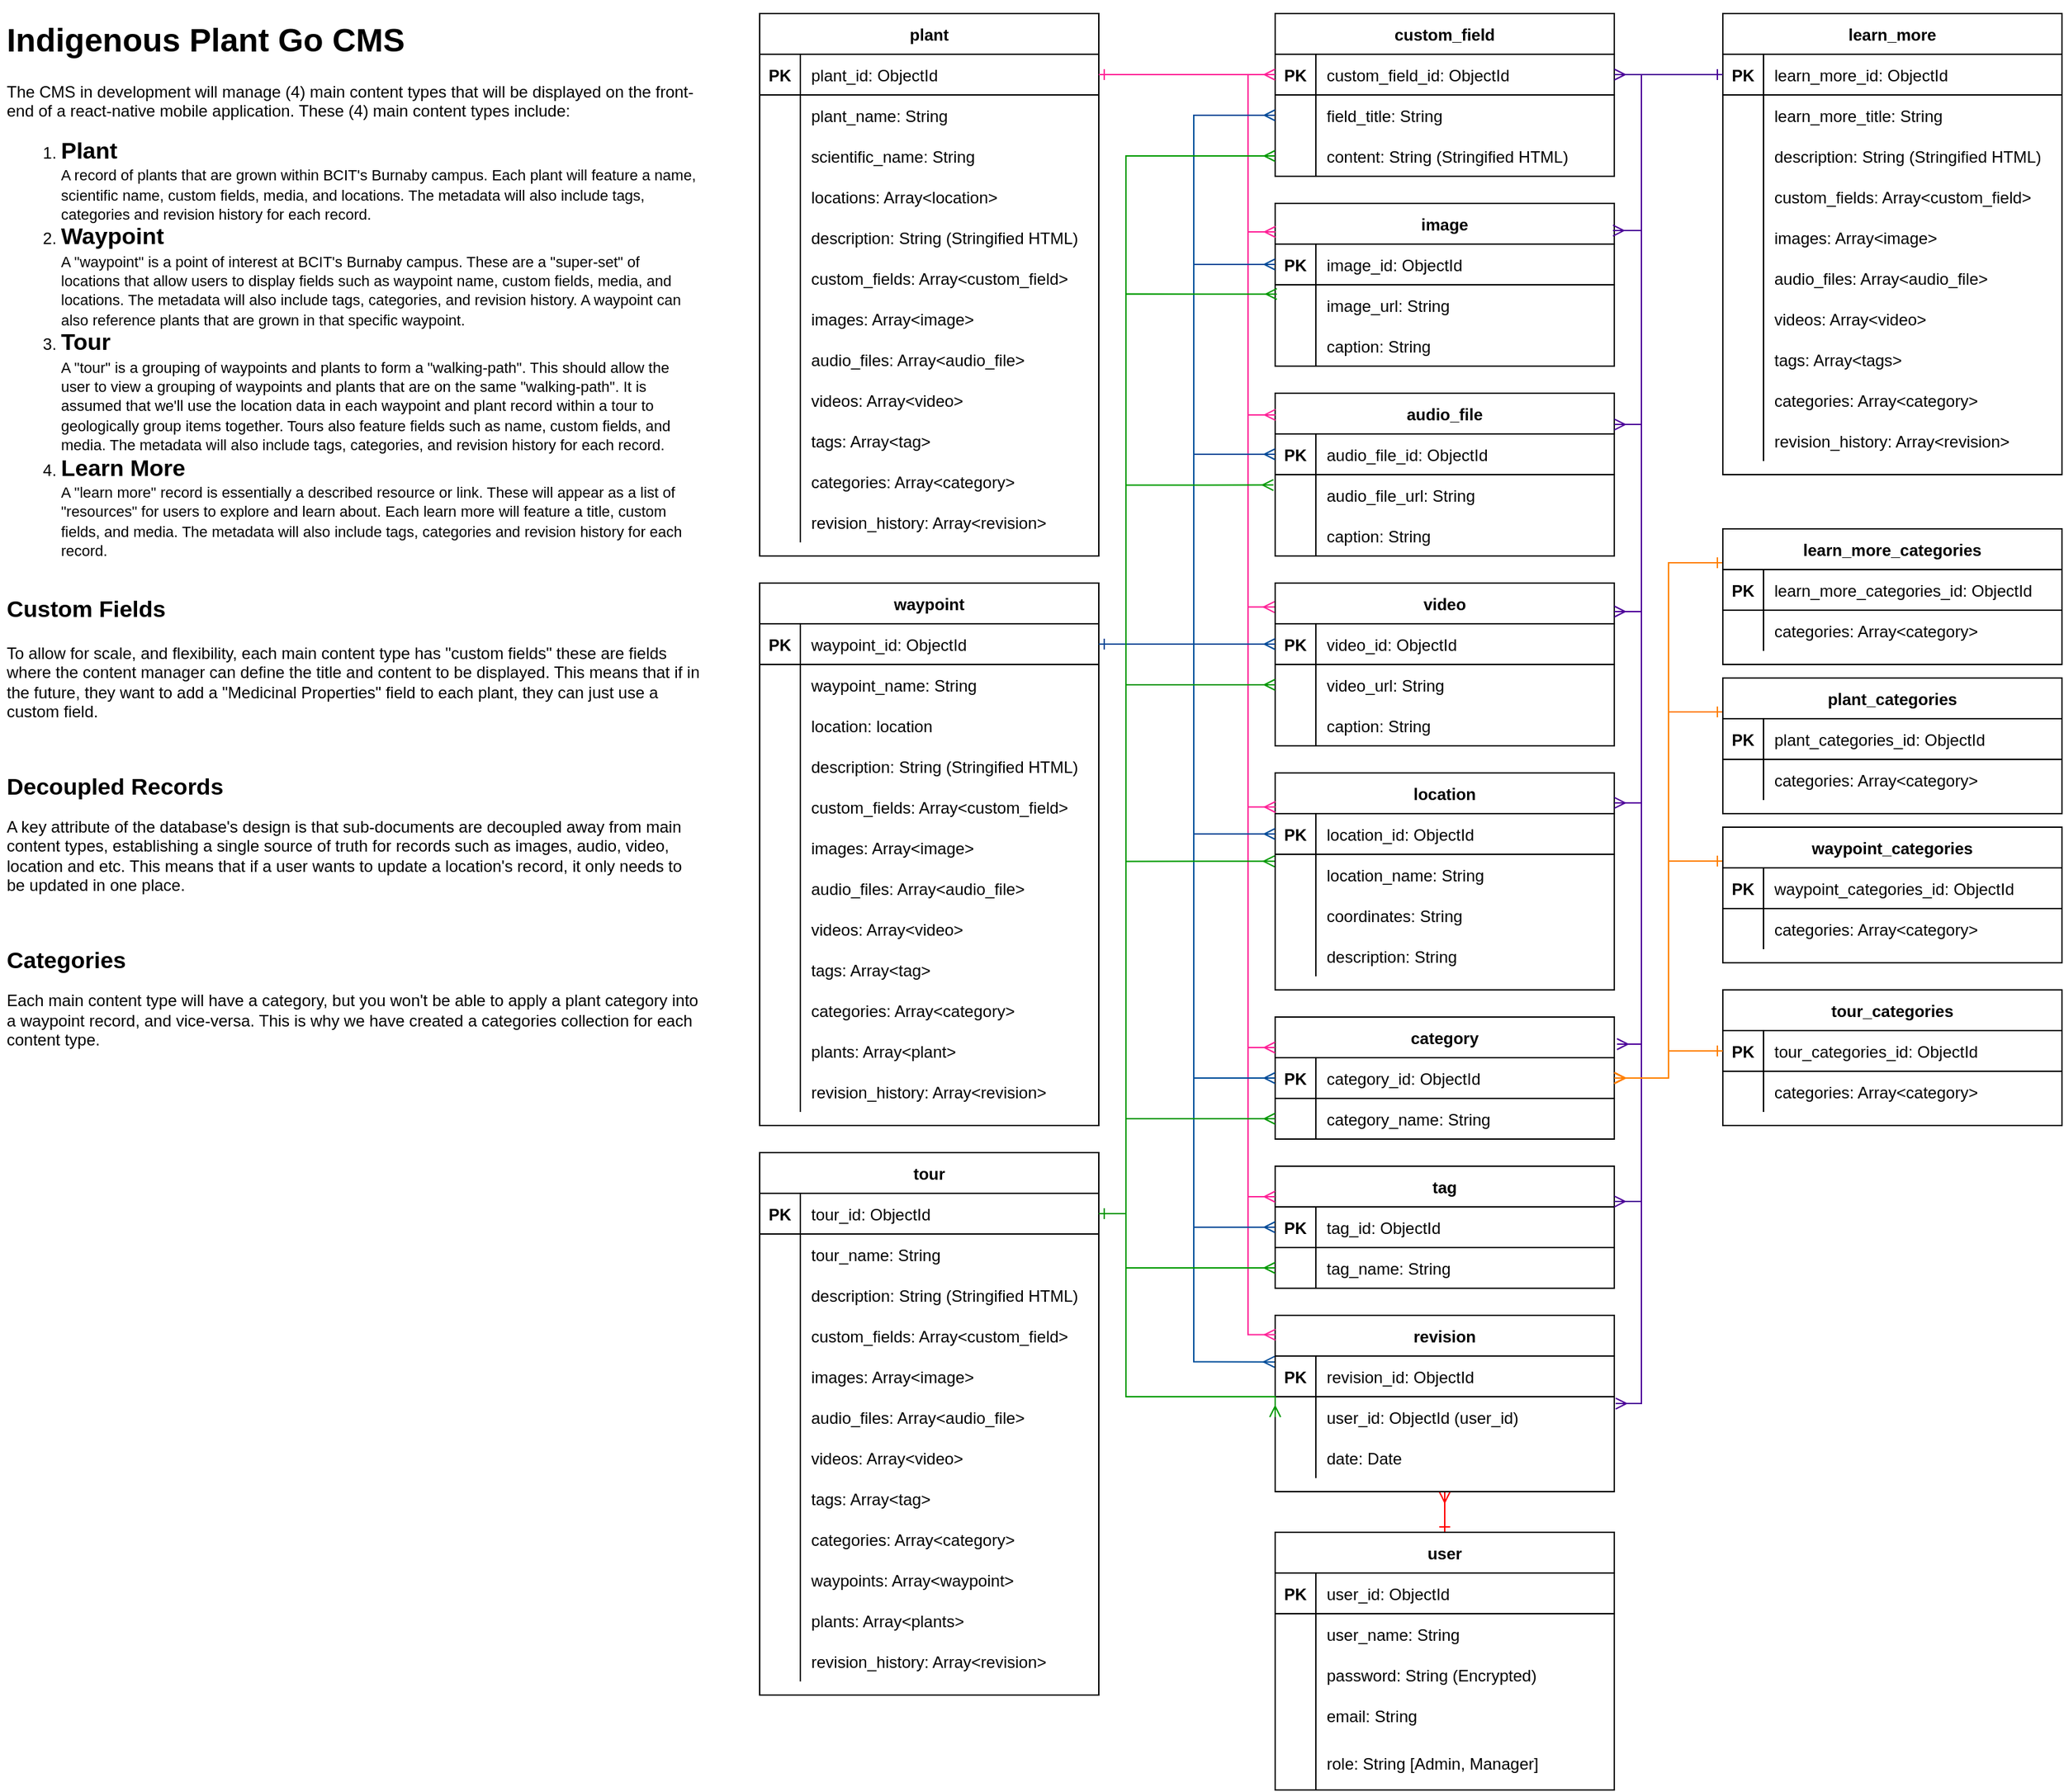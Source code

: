 <mxfile version="14.6.5" type="device"><diagram id="R2lEEEUBdFMjLlhIrx00" name="Page-1"><mxGraphModel dx="1190" dy="2069" grid="1" gridSize="10" guides="1" tooltips="1" connect="1" arrows="1" fold="1" page="1" pageScale="1" pageWidth="850" pageHeight="1100" math="0" shadow="0" extFonts="Permanent Marker^https://fonts.googleapis.com/css?family=Permanent+Marker"><root><mxCell id="0"/><mxCell id="1" parent="0"/><mxCell id="C-vyLk0tnHw3VtMMgP7b-23" value="plant" style="shape=table;startSize=30;container=1;collapsible=1;childLayout=tableLayout;fixedRows=1;rowLines=0;fontStyle=1;align=center;resizeLast=1;" parent="1" vertex="1"><mxGeometry x="610" y="-1090" width="250" height="400" as="geometry"/></mxCell><mxCell id="C-vyLk0tnHw3VtMMgP7b-24" value="" style="shape=partialRectangle;collapsible=0;dropTarget=0;pointerEvents=0;fillColor=none;points=[[0,0.5],[1,0.5]];portConstraint=eastwest;top=0;left=0;right=0;bottom=1;" parent="C-vyLk0tnHw3VtMMgP7b-23" vertex="1"><mxGeometry y="30" width="250" height="30" as="geometry"/></mxCell><mxCell id="C-vyLk0tnHw3VtMMgP7b-25" value="PK" style="shape=partialRectangle;overflow=hidden;connectable=0;fillColor=none;top=0;left=0;bottom=0;right=0;fontStyle=1;" parent="C-vyLk0tnHw3VtMMgP7b-24" vertex="1"><mxGeometry width="30" height="30" as="geometry"/></mxCell><mxCell id="C-vyLk0tnHw3VtMMgP7b-26" value="plant_id: ObjectId" style="shape=partialRectangle;overflow=hidden;connectable=0;fillColor=none;top=0;left=0;bottom=0;right=0;align=left;spacingLeft=6;fontStyle=0;" parent="C-vyLk0tnHw3VtMMgP7b-24" vertex="1"><mxGeometry x="30" width="220" height="30" as="geometry"/></mxCell><mxCell id="C-vyLk0tnHw3VtMMgP7b-27" value="" style="shape=partialRectangle;collapsible=0;dropTarget=0;pointerEvents=0;fillColor=none;points=[[0,0.5],[1,0.5]];portConstraint=eastwest;top=0;left=0;right=0;bottom=0;" parent="C-vyLk0tnHw3VtMMgP7b-23" vertex="1"><mxGeometry y="60" width="250" height="30" as="geometry"/></mxCell><mxCell id="C-vyLk0tnHw3VtMMgP7b-28" value="" style="shape=partialRectangle;overflow=hidden;connectable=0;fillColor=none;top=0;left=0;bottom=0;right=0;" parent="C-vyLk0tnHw3VtMMgP7b-27" vertex="1"><mxGeometry width="30" height="30" as="geometry"/></mxCell><mxCell id="C-vyLk0tnHw3VtMMgP7b-29" value="plant_name: String" style="shape=partialRectangle;overflow=hidden;connectable=0;fillColor=none;top=0;left=0;bottom=0;right=0;align=left;spacingLeft=6;" parent="C-vyLk0tnHw3VtMMgP7b-27" vertex="1"><mxGeometry x="30" width="220" height="30" as="geometry"/></mxCell><mxCell id="rjlyOs_NQxQxMs1y-BMm-17" value="" style="shape=partialRectangle;collapsible=0;dropTarget=0;pointerEvents=0;fillColor=none;points=[[0,0.5],[1,0.5]];portConstraint=eastwest;top=0;left=0;right=0;bottom=0;" parent="C-vyLk0tnHw3VtMMgP7b-23" vertex="1"><mxGeometry y="90" width="250" height="30" as="geometry"/></mxCell><mxCell id="rjlyOs_NQxQxMs1y-BMm-18" value="" style="shape=partialRectangle;overflow=hidden;connectable=0;fillColor=none;top=0;left=0;bottom=0;right=0;" parent="rjlyOs_NQxQxMs1y-BMm-17" vertex="1"><mxGeometry width="30" height="30" as="geometry"/></mxCell><mxCell id="rjlyOs_NQxQxMs1y-BMm-19" value="scientific_name: String" style="shape=partialRectangle;overflow=hidden;connectable=0;fillColor=none;top=0;left=0;bottom=0;right=0;align=left;spacingLeft=6;" parent="rjlyOs_NQxQxMs1y-BMm-17" vertex="1"><mxGeometry x="30" width="220" height="30" as="geometry"/></mxCell><mxCell id="nRMLL-V5fSubDmU-MLT4-1" value="" style="shape=partialRectangle;collapsible=0;dropTarget=0;pointerEvents=0;fillColor=none;points=[[0,0.5],[1,0.5]];portConstraint=eastwest;top=0;left=0;right=0;bottom=0;" parent="C-vyLk0tnHw3VtMMgP7b-23" vertex="1"><mxGeometry y="120" width="250" height="30" as="geometry"/></mxCell><mxCell id="nRMLL-V5fSubDmU-MLT4-2" value="" style="shape=partialRectangle;overflow=hidden;connectable=0;fillColor=none;top=0;left=0;bottom=0;right=0;" parent="nRMLL-V5fSubDmU-MLT4-1" vertex="1"><mxGeometry width="30" height="30" as="geometry"/></mxCell><mxCell id="nRMLL-V5fSubDmU-MLT4-3" value="locations: Array&lt;location&gt; " style="shape=partialRectangle;overflow=hidden;connectable=0;fillColor=none;top=0;left=0;bottom=0;right=0;align=left;spacingLeft=6;" parent="nRMLL-V5fSubDmU-MLT4-1" vertex="1"><mxGeometry x="30" width="220" height="30" as="geometry"/></mxCell><mxCell id="nRMLL-V5fSubDmU-MLT4-4" value="" style="shape=partialRectangle;collapsible=0;dropTarget=0;pointerEvents=0;fillColor=none;points=[[0,0.5],[1,0.5]];portConstraint=eastwest;top=0;left=0;right=0;bottom=0;" parent="C-vyLk0tnHw3VtMMgP7b-23" vertex="1"><mxGeometry y="150" width="250" height="30" as="geometry"/></mxCell><mxCell id="nRMLL-V5fSubDmU-MLT4-5" value="" style="shape=partialRectangle;overflow=hidden;connectable=0;fillColor=none;top=0;left=0;bottom=0;right=0;" parent="nRMLL-V5fSubDmU-MLT4-4" vertex="1"><mxGeometry width="30" height="30" as="geometry"/></mxCell><mxCell id="nRMLL-V5fSubDmU-MLT4-6" value="description: String (Stringified HTML)" style="shape=partialRectangle;overflow=hidden;connectable=0;fillColor=none;top=0;left=0;bottom=0;right=0;align=left;spacingLeft=6;" parent="nRMLL-V5fSubDmU-MLT4-4" vertex="1"><mxGeometry x="30" width="220" height="30" as="geometry"/></mxCell><mxCell id="nRMLL-V5fSubDmU-MLT4-7" value="" style="shape=partialRectangle;collapsible=0;dropTarget=0;pointerEvents=0;fillColor=none;points=[[0,0.5],[1,0.5]];portConstraint=eastwest;top=0;left=0;right=0;bottom=0;" parent="C-vyLk0tnHw3VtMMgP7b-23" vertex="1"><mxGeometry y="180" width="250" height="30" as="geometry"/></mxCell><mxCell id="nRMLL-V5fSubDmU-MLT4-8" value="" style="shape=partialRectangle;overflow=hidden;connectable=0;fillColor=none;top=0;left=0;bottom=0;right=0;" parent="nRMLL-V5fSubDmU-MLT4-7" vertex="1"><mxGeometry width="30" height="30" as="geometry"/></mxCell><mxCell id="nRMLL-V5fSubDmU-MLT4-9" value="custom_fields: Array&lt;custom_field&gt;" style="shape=partialRectangle;overflow=hidden;connectable=0;fillColor=none;top=0;left=0;bottom=0;right=0;align=left;spacingLeft=6;" parent="nRMLL-V5fSubDmU-MLT4-7" vertex="1"><mxGeometry x="30" width="220" height="30" as="geometry"/></mxCell><mxCell id="nRMLL-V5fSubDmU-MLT4-10" value="" style="shape=partialRectangle;collapsible=0;dropTarget=0;pointerEvents=0;fillColor=none;points=[[0,0.5],[1,0.5]];portConstraint=eastwest;top=0;left=0;right=0;bottom=0;" parent="C-vyLk0tnHw3VtMMgP7b-23" vertex="1"><mxGeometry y="210" width="250" height="30" as="geometry"/></mxCell><mxCell id="nRMLL-V5fSubDmU-MLT4-11" value="" style="shape=partialRectangle;overflow=hidden;connectable=0;fillColor=none;top=0;left=0;bottom=0;right=0;" parent="nRMLL-V5fSubDmU-MLT4-10" vertex="1"><mxGeometry width="30" height="30" as="geometry"/></mxCell><mxCell id="nRMLL-V5fSubDmU-MLT4-12" value="images: Array&lt;image&gt;" style="shape=partialRectangle;overflow=hidden;connectable=0;fillColor=none;top=0;left=0;bottom=0;right=0;align=left;spacingLeft=6;" parent="nRMLL-V5fSubDmU-MLT4-10" vertex="1"><mxGeometry x="30" width="220" height="30" as="geometry"/></mxCell><mxCell id="nRMLL-V5fSubDmU-MLT4-13" value="" style="shape=partialRectangle;collapsible=0;dropTarget=0;pointerEvents=0;fillColor=none;points=[[0,0.5],[1,0.5]];portConstraint=eastwest;top=0;left=0;right=0;bottom=0;" parent="C-vyLk0tnHw3VtMMgP7b-23" vertex="1"><mxGeometry y="240" width="250" height="30" as="geometry"/></mxCell><mxCell id="nRMLL-V5fSubDmU-MLT4-14" value="" style="shape=partialRectangle;overflow=hidden;connectable=0;fillColor=none;top=0;left=0;bottom=0;right=0;" parent="nRMLL-V5fSubDmU-MLT4-13" vertex="1"><mxGeometry width="30" height="30" as="geometry"/></mxCell><mxCell id="nRMLL-V5fSubDmU-MLT4-15" value="audio_files: Array&lt;audio_file&gt;" style="shape=partialRectangle;overflow=hidden;connectable=0;fillColor=none;top=0;left=0;bottom=0;right=0;align=left;spacingLeft=6;" parent="nRMLL-V5fSubDmU-MLT4-13" vertex="1"><mxGeometry x="30" width="220" height="30" as="geometry"/></mxCell><mxCell id="nRMLL-V5fSubDmU-MLT4-16" value="" style="shape=partialRectangle;collapsible=0;dropTarget=0;pointerEvents=0;fillColor=none;points=[[0,0.5],[1,0.5]];portConstraint=eastwest;top=0;left=0;right=0;bottom=0;" parent="C-vyLk0tnHw3VtMMgP7b-23" vertex="1"><mxGeometry y="270" width="250" height="30" as="geometry"/></mxCell><mxCell id="nRMLL-V5fSubDmU-MLT4-17" value="" style="shape=partialRectangle;overflow=hidden;connectable=0;fillColor=none;top=0;left=0;bottom=0;right=0;" parent="nRMLL-V5fSubDmU-MLT4-16" vertex="1"><mxGeometry width="30" height="30" as="geometry"/></mxCell><mxCell id="nRMLL-V5fSubDmU-MLT4-18" value="videos: Array&lt;video&gt;" style="shape=partialRectangle;overflow=hidden;connectable=0;fillColor=none;top=0;left=0;bottom=0;right=0;align=left;spacingLeft=6;" parent="nRMLL-V5fSubDmU-MLT4-16" vertex="1"><mxGeometry x="30" width="220" height="30" as="geometry"/></mxCell><mxCell id="nRMLL-V5fSubDmU-MLT4-79" value="" style="shape=partialRectangle;collapsible=0;dropTarget=0;pointerEvents=0;fillColor=none;points=[[0,0.5],[1,0.5]];portConstraint=eastwest;top=0;left=0;right=0;bottom=0;" parent="C-vyLk0tnHw3VtMMgP7b-23" vertex="1"><mxGeometry y="300" width="250" height="30" as="geometry"/></mxCell><mxCell id="nRMLL-V5fSubDmU-MLT4-80" value="" style="shape=partialRectangle;overflow=hidden;connectable=0;fillColor=none;top=0;left=0;bottom=0;right=0;" parent="nRMLL-V5fSubDmU-MLT4-79" vertex="1"><mxGeometry width="30" height="30" as="geometry"/></mxCell><mxCell id="nRMLL-V5fSubDmU-MLT4-81" value="tags: Array&lt;tag&gt;" style="shape=partialRectangle;overflow=hidden;connectable=0;fillColor=none;top=0;left=0;bottom=0;right=0;align=left;spacingLeft=6;" parent="nRMLL-V5fSubDmU-MLT4-79" vertex="1"><mxGeometry x="30" width="220" height="30" as="geometry"/></mxCell><mxCell id="nRMLL-V5fSubDmU-MLT4-82" value="" style="shape=partialRectangle;collapsible=0;dropTarget=0;pointerEvents=0;fillColor=none;points=[[0,0.5],[1,0.5]];portConstraint=eastwest;top=0;left=0;right=0;bottom=0;" parent="C-vyLk0tnHw3VtMMgP7b-23" vertex="1"><mxGeometry y="330" width="250" height="30" as="geometry"/></mxCell><mxCell id="nRMLL-V5fSubDmU-MLT4-83" value="" style="shape=partialRectangle;overflow=hidden;connectable=0;fillColor=none;top=0;left=0;bottom=0;right=0;" parent="nRMLL-V5fSubDmU-MLT4-82" vertex="1"><mxGeometry width="30" height="30" as="geometry"/></mxCell><mxCell id="nRMLL-V5fSubDmU-MLT4-84" value="categories: Array&lt;category&gt;" style="shape=partialRectangle;overflow=hidden;connectable=0;fillColor=none;top=0;left=0;bottom=0;right=0;align=left;spacingLeft=6;" parent="nRMLL-V5fSubDmU-MLT4-82" vertex="1"><mxGeometry x="30" width="220" height="30" as="geometry"/></mxCell><mxCell id="nRMLL-V5fSubDmU-MLT4-229" value="" style="shape=partialRectangle;collapsible=0;dropTarget=0;pointerEvents=0;fillColor=none;points=[[0,0.5],[1,0.5]];portConstraint=eastwest;top=0;left=0;right=0;bottom=0;" parent="C-vyLk0tnHw3VtMMgP7b-23" vertex="1"><mxGeometry y="360" width="250" height="30" as="geometry"/></mxCell><mxCell id="nRMLL-V5fSubDmU-MLT4-230" value="" style="shape=partialRectangle;overflow=hidden;connectable=0;fillColor=none;top=0;left=0;bottom=0;right=0;" parent="nRMLL-V5fSubDmU-MLT4-229" vertex="1"><mxGeometry width="30" height="30" as="geometry"/></mxCell><mxCell id="nRMLL-V5fSubDmU-MLT4-231" value="revision_history: Array&lt;revision&gt;" style="shape=partialRectangle;overflow=hidden;connectable=0;fillColor=none;top=0;left=0;bottom=0;right=0;align=left;spacingLeft=6;" parent="nRMLL-V5fSubDmU-MLT4-229" vertex="1"><mxGeometry x="30" width="220" height="30" as="geometry"/></mxCell><mxCell id="nRMLL-V5fSubDmU-MLT4-19" value="custom_field" style="shape=table;startSize=30;container=1;collapsible=1;childLayout=tableLayout;fixedRows=1;rowLines=0;fontStyle=1;align=center;resizeLast=1;" parent="1" vertex="1"><mxGeometry x="990" y="-1090" width="250" height="120" as="geometry"/></mxCell><mxCell id="nRMLL-V5fSubDmU-MLT4-20" value="" style="shape=partialRectangle;collapsible=0;dropTarget=0;pointerEvents=0;fillColor=none;points=[[0,0.5],[1,0.5]];portConstraint=eastwest;top=0;left=0;right=0;bottom=1;" parent="nRMLL-V5fSubDmU-MLT4-19" vertex="1"><mxGeometry y="30" width="250" height="30" as="geometry"/></mxCell><mxCell id="nRMLL-V5fSubDmU-MLT4-21" value="PK" style="shape=partialRectangle;overflow=hidden;connectable=0;fillColor=none;top=0;left=0;bottom=0;right=0;fontStyle=1;" parent="nRMLL-V5fSubDmU-MLT4-20" vertex="1"><mxGeometry width="30" height="30" as="geometry"/></mxCell><mxCell id="nRMLL-V5fSubDmU-MLT4-22" value="custom_field_id: ObjectId" style="shape=partialRectangle;overflow=hidden;connectable=0;fillColor=none;top=0;left=0;bottom=0;right=0;align=left;spacingLeft=6;fontStyle=0;" parent="nRMLL-V5fSubDmU-MLT4-20" vertex="1"><mxGeometry x="30" width="220" height="30" as="geometry"/></mxCell><mxCell id="nRMLL-V5fSubDmU-MLT4-23" value="" style="shape=partialRectangle;collapsible=0;dropTarget=0;pointerEvents=0;fillColor=none;points=[[0,0.5],[1,0.5]];portConstraint=eastwest;top=0;left=0;right=0;bottom=0;" parent="nRMLL-V5fSubDmU-MLT4-19" vertex="1"><mxGeometry y="60" width="250" height="30" as="geometry"/></mxCell><mxCell id="nRMLL-V5fSubDmU-MLT4-24" value="" style="shape=partialRectangle;overflow=hidden;connectable=0;fillColor=none;top=0;left=0;bottom=0;right=0;" parent="nRMLL-V5fSubDmU-MLT4-23" vertex="1"><mxGeometry width="30" height="30" as="geometry"/></mxCell><mxCell id="nRMLL-V5fSubDmU-MLT4-25" value="field_title: String" style="shape=partialRectangle;overflow=hidden;connectable=0;fillColor=none;top=0;left=0;bottom=0;right=0;align=left;spacingLeft=6;" parent="nRMLL-V5fSubDmU-MLT4-23" vertex="1"><mxGeometry x="30" width="220" height="30" as="geometry"/></mxCell><mxCell id="nRMLL-V5fSubDmU-MLT4-26" value="" style="shape=partialRectangle;collapsible=0;dropTarget=0;pointerEvents=0;fillColor=none;points=[[0,0.5],[1,0.5]];portConstraint=eastwest;top=0;left=0;right=0;bottom=0;" parent="nRMLL-V5fSubDmU-MLT4-19" vertex="1"><mxGeometry y="90" width="250" height="30" as="geometry"/></mxCell><mxCell id="nRMLL-V5fSubDmU-MLT4-27" value="" style="shape=partialRectangle;overflow=hidden;connectable=0;fillColor=none;top=0;left=0;bottom=0;right=0;" parent="nRMLL-V5fSubDmU-MLT4-26" vertex="1"><mxGeometry width="30" height="30" as="geometry"/></mxCell><mxCell id="nRMLL-V5fSubDmU-MLT4-28" value="content: String (Stringified HTML)" style="shape=partialRectangle;overflow=hidden;connectable=0;fillColor=none;top=0;left=0;bottom=0;right=0;align=left;spacingLeft=6;" parent="nRMLL-V5fSubDmU-MLT4-26" vertex="1"><mxGeometry x="30" width="220" height="30" as="geometry"/></mxCell><mxCell id="nRMLL-V5fSubDmU-MLT4-45" value="image" style="shape=table;startSize=30;container=1;collapsible=1;childLayout=tableLayout;fixedRows=1;rowLines=0;fontStyle=1;align=center;resizeLast=1;" parent="1" vertex="1"><mxGeometry x="990" y="-950" width="250" height="120" as="geometry"/></mxCell><mxCell id="nRMLL-V5fSubDmU-MLT4-46" value="" style="shape=partialRectangle;collapsible=0;dropTarget=0;pointerEvents=0;fillColor=none;points=[[0,0.5],[1,0.5]];portConstraint=eastwest;top=0;left=0;right=0;bottom=1;" parent="nRMLL-V5fSubDmU-MLT4-45" vertex="1"><mxGeometry y="30" width="250" height="30" as="geometry"/></mxCell><mxCell id="nRMLL-V5fSubDmU-MLT4-47" value="PK" style="shape=partialRectangle;overflow=hidden;connectable=0;fillColor=none;top=0;left=0;bottom=0;right=0;fontStyle=1;" parent="nRMLL-V5fSubDmU-MLT4-46" vertex="1"><mxGeometry width="30" height="30" as="geometry"/></mxCell><mxCell id="nRMLL-V5fSubDmU-MLT4-48" value="image_id: ObjectId" style="shape=partialRectangle;overflow=hidden;connectable=0;fillColor=none;top=0;left=0;bottom=0;right=0;align=left;spacingLeft=6;fontStyle=0;" parent="nRMLL-V5fSubDmU-MLT4-46" vertex="1"><mxGeometry x="30" width="220" height="30" as="geometry"/></mxCell><mxCell id="nRMLL-V5fSubDmU-MLT4-49" value="" style="shape=partialRectangle;collapsible=0;dropTarget=0;pointerEvents=0;fillColor=none;points=[[0,0.5],[1,0.5]];portConstraint=eastwest;top=0;left=0;right=0;bottom=0;" parent="nRMLL-V5fSubDmU-MLT4-45" vertex="1"><mxGeometry y="60" width="250" height="30" as="geometry"/></mxCell><mxCell id="nRMLL-V5fSubDmU-MLT4-50" value="" style="shape=partialRectangle;overflow=hidden;connectable=0;fillColor=none;top=0;left=0;bottom=0;right=0;" parent="nRMLL-V5fSubDmU-MLT4-49" vertex="1"><mxGeometry width="30" height="30" as="geometry"/></mxCell><mxCell id="nRMLL-V5fSubDmU-MLT4-51" value="image_url: String" style="shape=partialRectangle;overflow=hidden;connectable=0;fillColor=none;top=0;left=0;bottom=0;right=0;align=left;spacingLeft=6;" parent="nRMLL-V5fSubDmU-MLT4-49" vertex="1"><mxGeometry x="30" width="220" height="30" as="geometry"/></mxCell><mxCell id="nRMLL-V5fSubDmU-MLT4-52" value="" style="shape=partialRectangle;collapsible=0;dropTarget=0;pointerEvents=0;fillColor=none;points=[[0,0.5],[1,0.5]];portConstraint=eastwest;top=0;left=0;right=0;bottom=0;" parent="nRMLL-V5fSubDmU-MLT4-45" vertex="1"><mxGeometry y="90" width="250" height="30" as="geometry"/></mxCell><mxCell id="nRMLL-V5fSubDmU-MLT4-53" value="" style="shape=partialRectangle;overflow=hidden;connectable=0;fillColor=none;top=0;left=0;bottom=0;right=0;" parent="nRMLL-V5fSubDmU-MLT4-52" vertex="1"><mxGeometry width="30" height="30" as="geometry"/></mxCell><mxCell id="nRMLL-V5fSubDmU-MLT4-54" value="caption: String" style="shape=partialRectangle;overflow=hidden;connectable=0;fillColor=none;top=0;left=0;bottom=0;right=0;align=left;spacingLeft=6;" parent="nRMLL-V5fSubDmU-MLT4-52" vertex="1"><mxGeometry x="30" width="220" height="30" as="geometry"/></mxCell><mxCell id="nRMLL-V5fSubDmU-MLT4-55" value="audio_file" style="shape=table;startSize=30;container=1;collapsible=1;childLayout=tableLayout;fixedRows=1;rowLines=0;fontStyle=1;align=center;resizeLast=1;" parent="1" vertex="1"><mxGeometry x="990" y="-810" width="250" height="120" as="geometry"/></mxCell><mxCell id="nRMLL-V5fSubDmU-MLT4-56" value="" style="shape=partialRectangle;collapsible=0;dropTarget=0;pointerEvents=0;fillColor=none;points=[[0,0.5],[1,0.5]];portConstraint=eastwest;top=0;left=0;right=0;bottom=1;" parent="nRMLL-V5fSubDmU-MLT4-55" vertex="1"><mxGeometry y="30" width="250" height="30" as="geometry"/></mxCell><mxCell id="nRMLL-V5fSubDmU-MLT4-57" value="PK" style="shape=partialRectangle;overflow=hidden;connectable=0;fillColor=none;top=0;left=0;bottom=0;right=0;fontStyle=1;" parent="nRMLL-V5fSubDmU-MLT4-56" vertex="1"><mxGeometry width="30" height="30" as="geometry"/></mxCell><mxCell id="nRMLL-V5fSubDmU-MLT4-58" value="audio_file_id: ObjectId" style="shape=partialRectangle;overflow=hidden;connectable=0;fillColor=none;top=0;left=0;bottom=0;right=0;align=left;spacingLeft=6;fontStyle=0;" parent="nRMLL-V5fSubDmU-MLT4-56" vertex="1"><mxGeometry x="30" width="220" height="30" as="geometry"/></mxCell><mxCell id="nRMLL-V5fSubDmU-MLT4-59" value="" style="shape=partialRectangle;collapsible=0;dropTarget=0;pointerEvents=0;fillColor=none;points=[[0,0.5],[1,0.5]];portConstraint=eastwest;top=0;left=0;right=0;bottom=0;" parent="nRMLL-V5fSubDmU-MLT4-55" vertex="1"><mxGeometry y="60" width="250" height="30" as="geometry"/></mxCell><mxCell id="nRMLL-V5fSubDmU-MLT4-60" value="" style="shape=partialRectangle;overflow=hidden;connectable=0;fillColor=none;top=0;left=0;bottom=0;right=0;" parent="nRMLL-V5fSubDmU-MLT4-59" vertex="1"><mxGeometry width="30" height="30" as="geometry"/></mxCell><mxCell id="nRMLL-V5fSubDmU-MLT4-61" value="audio_file_url: String" style="shape=partialRectangle;overflow=hidden;connectable=0;fillColor=none;top=0;left=0;bottom=0;right=0;align=left;spacingLeft=6;" parent="nRMLL-V5fSubDmU-MLT4-59" vertex="1"><mxGeometry x="30" width="220" height="30" as="geometry"/></mxCell><mxCell id="nRMLL-V5fSubDmU-MLT4-62" value="" style="shape=partialRectangle;collapsible=0;dropTarget=0;pointerEvents=0;fillColor=none;points=[[0,0.5],[1,0.5]];portConstraint=eastwest;top=0;left=0;right=0;bottom=0;" parent="nRMLL-V5fSubDmU-MLT4-55" vertex="1"><mxGeometry y="90" width="250" height="30" as="geometry"/></mxCell><mxCell id="nRMLL-V5fSubDmU-MLT4-63" value="" style="shape=partialRectangle;overflow=hidden;connectable=0;fillColor=none;top=0;left=0;bottom=0;right=0;" parent="nRMLL-V5fSubDmU-MLT4-62" vertex="1"><mxGeometry width="30" height="30" as="geometry"/></mxCell><mxCell id="nRMLL-V5fSubDmU-MLT4-64" value="caption: String" style="shape=partialRectangle;overflow=hidden;connectable=0;fillColor=none;top=0;left=0;bottom=0;right=0;align=left;spacingLeft=6;" parent="nRMLL-V5fSubDmU-MLT4-62" vertex="1"><mxGeometry x="30" width="220" height="30" as="geometry"/></mxCell><mxCell id="nRMLL-V5fSubDmU-MLT4-65" value="video" style="shape=table;startSize=30;container=1;collapsible=1;childLayout=tableLayout;fixedRows=1;rowLines=0;fontStyle=1;align=center;resizeLast=1;" parent="1" vertex="1"><mxGeometry x="990" y="-670" width="250" height="120" as="geometry"/></mxCell><mxCell id="nRMLL-V5fSubDmU-MLT4-66" value="" style="shape=partialRectangle;collapsible=0;dropTarget=0;pointerEvents=0;fillColor=none;points=[[0,0.5],[1,0.5]];portConstraint=eastwest;top=0;left=0;right=0;bottom=1;" parent="nRMLL-V5fSubDmU-MLT4-65" vertex="1"><mxGeometry y="30" width="250" height="30" as="geometry"/></mxCell><mxCell id="nRMLL-V5fSubDmU-MLT4-67" value="PK" style="shape=partialRectangle;overflow=hidden;connectable=0;fillColor=none;top=0;left=0;bottom=0;right=0;fontStyle=1;" parent="nRMLL-V5fSubDmU-MLT4-66" vertex="1"><mxGeometry width="30" height="30" as="geometry"/></mxCell><mxCell id="nRMLL-V5fSubDmU-MLT4-68" value="video_id: ObjectId" style="shape=partialRectangle;overflow=hidden;connectable=0;fillColor=none;top=0;left=0;bottom=0;right=0;align=left;spacingLeft=6;fontStyle=0;" parent="nRMLL-V5fSubDmU-MLT4-66" vertex="1"><mxGeometry x="30" width="220" height="30" as="geometry"/></mxCell><mxCell id="nRMLL-V5fSubDmU-MLT4-69" value="" style="shape=partialRectangle;collapsible=0;dropTarget=0;pointerEvents=0;fillColor=none;points=[[0,0.5],[1,0.5]];portConstraint=eastwest;top=0;left=0;right=0;bottom=0;" parent="nRMLL-V5fSubDmU-MLT4-65" vertex="1"><mxGeometry y="60" width="250" height="30" as="geometry"/></mxCell><mxCell id="nRMLL-V5fSubDmU-MLT4-70" value="" style="shape=partialRectangle;overflow=hidden;connectable=0;fillColor=none;top=0;left=0;bottom=0;right=0;" parent="nRMLL-V5fSubDmU-MLT4-69" vertex="1"><mxGeometry width="30" height="30" as="geometry"/></mxCell><mxCell id="nRMLL-V5fSubDmU-MLT4-71" value="video_url: String" style="shape=partialRectangle;overflow=hidden;connectable=0;fillColor=none;top=0;left=0;bottom=0;right=0;align=left;spacingLeft=6;" parent="nRMLL-V5fSubDmU-MLT4-69" vertex="1"><mxGeometry x="30" width="220" height="30" as="geometry"/></mxCell><mxCell id="nRMLL-V5fSubDmU-MLT4-72" value="" style="shape=partialRectangle;collapsible=0;dropTarget=0;pointerEvents=0;fillColor=none;points=[[0,0.5],[1,0.5]];portConstraint=eastwest;top=0;left=0;right=0;bottom=0;" parent="nRMLL-V5fSubDmU-MLT4-65" vertex="1"><mxGeometry y="90" width="250" height="30" as="geometry"/></mxCell><mxCell id="nRMLL-V5fSubDmU-MLT4-73" value="" style="shape=partialRectangle;overflow=hidden;connectable=0;fillColor=none;top=0;left=0;bottom=0;right=0;" parent="nRMLL-V5fSubDmU-MLT4-72" vertex="1"><mxGeometry width="30" height="30" as="geometry"/></mxCell><mxCell id="nRMLL-V5fSubDmU-MLT4-74" value="caption: String" style="shape=partialRectangle;overflow=hidden;connectable=0;fillColor=none;top=0;left=0;bottom=0;right=0;align=left;spacingLeft=6;" parent="nRMLL-V5fSubDmU-MLT4-72" vertex="1"><mxGeometry x="30" width="220" height="30" as="geometry"/></mxCell><mxCell id="nRMLL-V5fSubDmU-MLT4-86" value="tag" style="shape=table;startSize=30;container=1;collapsible=1;childLayout=tableLayout;fixedRows=1;rowLines=0;fontStyle=1;align=center;resizeLast=1;" parent="1" vertex="1"><mxGeometry x="990" y="-240" width="250" height="90" as="geometry"/></mxCell><mxCell id="nRMLL-V5fSubDmU-MLT4-87" value="" style="shape=partialRectangle;collapsible=0;dropTarget=0;pointerEvents=0;fillColor=none;points=[[0,0.5],[1,0.5]];portConstraint=eastwest;top=0;left=0;right=0;bottom=1;" parent="nRMLL-V5fSubDmU-MLT4-86" vertex="1"><mxGeometry y="30" width="250" height="30" as="geometry"/></mxCell><mxCell id="nRMLL-V5fSubDmU-MLT4-88" value="PK" style="shape=partialRectangle;overflow=hidden;connectable=0;fillColor=none;top=0;left=0;bottom=0;right=0;fontStyle=1;" parent="nRMLL-V5fSubDmU-MLT4-87" vertex="1"><mxGeometry width="30" height="30" as="geometry"/></mxCell><mxCell id="nRMLL-V5fSubDmU-MLT4-89" value="tag_id: ObjectId" style="shape=partialRectangle;overflow=hidden;connectable=0;fillColor=none;top=0;left=0;bottom=0;right=0;align=left;spacingLeft=6;fontStyle=0;" parent="nRMLL-V5fSubDmU-MLT4-87" vertex="1"><mxGeometry x="30" width="220" height="30" as="geometry"/></mxCell><mxCell id="nRMLL-V5fSubDmU-MLT4-90" value="" style="shape=partialRectangle;collapsible=0;dropTarget=0;pointerEvents=0;fillColor=none;points=[[0,0.5],[1,0.5]];portConstraint=eastwest;top=0;left=0;right=0;bottom=0;" parent="nRMLL-V5fSubDmU-MLT4-86" vertex="1"><mxGeometry y="60" width="250" height="30" as="geometry"/></mxCell><mxCell id="nRMLL-V5fSubDmU-MLT4-91" value="" style="shape=partialRectangle;overflow=hidden;connectable=0;fillColor=none;top=0;left=0;bottom=0;right=0;" parent="nRMLL-V5fSubDmU-MLT4-90" vertex="1"><mxGeometry width="30" height="30" as="geometry"/></mxCell><mxCell id="nRMLL-V5fSubDmU-MLT4-92" value="tag_name: String" style="shape=partialRectangle;overflow=hidden;connectable=0;fillColor=none;top=0;left=0;bottom=0;right=0;align=left;spacingLeft=6;" parent="nRMLL-V5fSubDmU-MLT4-90" vertex="1"><mxGeometry x="30" width="220" height="30" as="geometry"/></mxCell><mxCell id="nRMLL-V5fSubDmU-MLT4-97" value="category" style="shape=table;startSize=30;container=1;collapsible=1;childLayout=tableLayout;fixedRows=1;rowLines=0;fontStyle=1;align=center;resizeLast=1;" parent="1" vertex="1"><mxGeometry x="990" y="-350" width="250" height="90" as="geometry"/></mxCell><mxCell id="nRMLL-V5fSubDmU-MLT4-98" value="" style="shape=partialRectangle;collapsible=0;dropTarget=0;pointerEvents=0;fillColor=none;points=[[0,0.5],[1,0.5]];portConstraint=eastwest;top=0;left=0;right=0;bottom=1;" parent="nRMLL-V5fSubDmU-MLT4-97" vertex="1"><mxGeometry y="30" width="250" height="30" as="geometry"/></mxCell><mxCell id="nRMLL-V5fSubDmU-MLT4-99" value="PK" style="shape=partialRectangle;overflow=hidden;connectable=0;fillColor=none;top=0;left=0;bottom=0;right=0;fontStyle=1;" parent="nRMLL-V5fSubDmU-MLT4-98" vertex="1"><mxGeometry width="30" height="30" as="geometry"/></mxCell><mxCell id="nRMLL-V5fSubDmU-MLT4-100" value="category_id: ObjectId" style="shape=partialRectangle;overflow=hidden;connectable=0;fillColor=none;top=0;left=0;bottom=0;right=0;align=left;spacingLeft=6;fontStyle=0;" parent="nRMLL-V5fSubDmU-MLT4-98" vertex="1"><mxGeometry x="30" width="220" height="30" as="geometry"/></mxCell><mxCell id="nRMLL-V5fSubDmU-MLT4-101" value="" style="shape=partialRectangle;collapsible=0;dropTarget=0;pointerEvents=0;fillColor=none;points=[[0,0.5],[1,0.5]];portConstraint=eastwest;top=0;left=0;right=0;bottom=0;" parent="nRMLL-V5fSubDmU-MLT4-97" vertex="1"><mxGeometry y="60" width="250" height="30" as="geometry"/></mxCell><mxCell id="nRMLL-V5fSubDmU-MLT4-102" value="" style="shape=partialRectangle;overflow=hidden;connectable=0;fillColor=none;top=0;left=0;bottom=0;right=0;" parent="nRMLL-V5fSubDmU-MLT4-101" vertex="1"><mxGeometry width="30" height="30" as="geometry"/></mxCell><mxCell id="nRMLL-V5fSubDmU-MLT4-103" value="category_name: String" style="shape=partialRectangle;overflow=hidden;connectable=0;fillColor=none;top=0;left=0;bottom=0;right=0;align=left;spacingLeft=6;" parent="nRMLL-V5fSubDmU-MLT4-101" vertex="1"><mxGeometry x="30" width="220" height="30" as="geometry"/></mxCell><mxCell id="nRMLL-V5fSubDmU-MLT4-105" value="waypoint" style="shape=table;startSize=30;container=1;collapsible=1;childLayout=tableLayout;fixedRows=1;rowLines=0;fontStyle=1;align=center;resizeLast=1;" parent="1" vertex="1"><mxGeometry x="610" y="-670" width="250" height="400" as="geometry"/></mxCell><mxCell id="nRMLL-V5fSubDmU-MLT4-106" value="" style="shape=partialRectangle;collapsible=0;dropTarget=0;pointerEvents=0;fillColor=none;points=[[0,0.5],[1,0.5]];portConstraint=eastwest;top=0;left=0;right=0;bottom=1;" parent="nRMLL-V5fSubDmU-MLT4-105" vertex="1"><mxGeometry y="30" width="250" height="30" as="geometry"/></mxCell><mxCell id="nRMLL-V5fSubDmU-MLT4-107" value="PK" style="shape=partialRectangle;overflow=hidden;connectable=0;fillColor=none;top=0;left=0;bottom=0;right=0;fontStyle=1;" parent="nRMLL-V5fSubDmU-MLT4-106" vertex="1"><mxGeometry width="30" height="30" as="geometry"/></mxCell><mxCell id="nRMLL-V5fSubDmU-MLT4-108" value="waypoint_id: ObjectId" style="shape=partialRectangle;overflow=hidden;connectable=0;fillColor=none;top=0;left=0;bottom=0;right=0;align=left;spacingLeft=6;fontStyle=0;" parent="nRMLL-V5fSubDmU-MLT4-106" vertex="1"><mxGeometry x="30" width="220" height="30" as="geometry"/></mxCell><mxCell id="nRMLL-V5fSubDmU-MLT4-109" value="" style="shape=partialRectangle;collapsible=0;dropTarget=0;pointerEvents=0;fillColor=none;points=[[0,0.5],[1,0.5]];portConstraint=eastwest;top=0;left=0;right=0;bottom=0;" parent="nRMLL-V5fSubDmU-MLT4-105" vertex="1"><mxGeometry y="60" width="250" height="30" as="geometry"/></mxCell><mxCell id="nRMLL-V5fSubDmU-MLT4-110" value="" style="shape=partialRectangle;overflow=hidden;connectable=0;fillColor=none;top=0;left=0;bottom=0;right=0;" parent="nRMLL-V5fSubDmU-MLT4-109" vertex="1"><mxGeometry width="30" height="30" as="geometry"/></mxCell><mxCell id="nRMLL-V5fSubDmU-MLT4-111" value="waypoint_name: String" style="shape=partialRectangle;overflow=hidden;connectable=0;fillColor=none;top=0;left=0;bottom=0;right=0;align=left;spacingLeft=6;" parent="nRMLL-V5fSubDmU-MLT4-109" vertex="1"><mxGeometry x="30" width="220" height="30" as="geometry"/></mxCell><mxCell id="nRMLL-V5fSubDmU-MLT4-112" value="" style="shape=partialRectangle;collapsible=0;dropTarget=0;pointerEvents=0;fillColor=none;points=[[0,0.5],[1,0.5]];portConstraint=eastwest;top=0;left=0;right=0;bottom=0;" parent="nRMLL-V5fSubDmU-MLT4-105" vertex="1"><mxGeometry y="90" width="250" height="30" as="geometry"/></mxCell><mxCell id="nRMLL-V5fSubDmU-MLT4-113" value="" style="shape=partialRectangle;overflow=hidden;connectable=0;fillColor=none;top=0;left=0;bottom=0;right=0;" parent="nRMLL-V5fSubDmU-MLT4-112" vertex="1"><mxGeometry width="30" height="30" as="geometry"/></mxCell><mxCell id="nRMLL-V5fSubDmU-MLT4-114" value="location: location " style="shape=partialRectangle;overflow=hidden;connectable=0;fillColor=none;top=0;left=0;bottom=0;right=0;align=left;spacingLeft=6;" parent="nRMLL-V5fSubDmU-MLT4-112" vertex="1"><mxGeometry x="30" width="220" height="30" as="geometry"/></mxCell><mxCell id="nRMLL-V5fSubDmU-MLT4-115" value="" style="shape=partialRectangle;collapsible=0;dropTarget=0;pointerEvents=0;fillColor=none;points=[[0,0.5],[1,0.5]];portConstraint=eastwest;top=0;left=0;right=0;bottom=0;" parent="nRMLL-V5fSubDmU-MLT4-105" vertex="1"><mxGeometry y="120" width="250" height="30" as="geometry"/></mxCell><mxCell id="nRMLL-V5fSubDmU-MLT4-116" value="" style="shape=partialRectangle;overflow=hidden;connectable=0;fillColor=none;top=0;left=0;bottom=0;right=0;" parent="nRMLL-V5fSubDmU-MLT4-115" vertex="1"><mxGeometry width="30" height="30" as="geometry"/></mxCell><mxCell id="nRMLL-V5fSubDmU-MLT4-117" value="description: String (Stringified HTML)" style="shape=partialRectangle;overflow=hidden;connectable=0;fillColor=none;top=0;left=0;bottom=0;right=0;align=left;spacingLeft=6;" parent="nRMLL-V5fSubDmU-MLT4-115" vertex="1"><mxGeometry x="30" width="220" height="30" as="geometry"/></mxCell><mxCell id="nRMLL-V5fSubDmU-MLT4-118" value="" style="shape=partialRectangle;collapsible=0;dropTarget=0;pointerEvents=0;fillColor=none;points=[[0,0.5],[1,0.5]];portConstraint=eastwest;top=0;left=0;right=0;bottom=0;" parent="nRMLL-V5fSubDmU-MLT4-105" vertex="1"><mxGeometry y="150" width="250" height="30" as="geometry"/></mxCell><mxCell id="nRMLL-V5fSubDmU-MLT4-119" value="" style="shape=partialRectangle;overflow=hidden;connectable=0;fillColor=none;top=0;left=0;bottom=0;right=0;" parent="nRMLL-V5fSubDmU-MLT4-118" vertex="1"><mxGeometry width="30" height="30" as="geometry"/></mxCell><mxCell id="nRMLL-V5fSubDmU-MLT4-120" value="custom_fields: Array&lt;custom_field&gt;" style="shape=partialRectangle;overflow=hidden;connectable=0;fillColor=none;top=0;left=0;bottom=0;right=0;align=left;spacingLeft=6;" parent="nRMLL-V5fSubDmU-MLT4-118" vertex="1"><mxGeometry x="30" width="220" height="30" as="geometry"/></mxCell><mxCell id="nRMLL-V5fSubDmU-MLT4-121" value="" style="shape=partialRectangle;collapsible=0;dropTarget=0;pointerEvents=0;fillColor=none;points=[[0,0.5],[1,0.5]];portConstraint=eastwest;top=0;left=0;right=0;bottom=0;" parent="nRMLL-V5fSubDmU-MLT4-105" vertex="1"><mxGeometry y="180" width="250" height="30" as="geometry"/></mxCell><mxCell id="nRMLL-V5fSubDmU-MLT4-122" value="" style="shape=partialRectangle;overflow=hidden;connectable=0;fillColor=none;top=0;left=0;bottom=0;right=0;" parent="nRMLL-V5fSubDmU-MLT4-121" vertex="1"><mxGeometry width="30" height="30" as="geometry"/></mxCell><mxCell id="nRMLL-V5fSubDmU-MLT4-123" value="images: Array&lt;image&gt;" style="shape=partialRectangle;overflow=hidden;connectable=0;fillColor=none;top=0;left=0;bottom=0;right=0;align=left;spacingLeft=6;" parent="nRMLL-V5fSubDmU-MLT4-121" vertex="1"><mxGeometry x="30" width="220" height="30" as="geometry"/></mxCell><mxCell id="nRMLL-V5fSubDmU-MLT4-124" value="" style="shape=partialRectangle;collapsible=0;dropTarget=0;pointerEvents=0;fillColor=none;points=[[0,0.5],[1,0.5]];portConstraint=eastwest;top=0;left=0;right=0;bottom=0;" parent="nRMLL-V5fSubDmU-MLT4-105" vertex="1"><mxGeometry y="210" width="250" height="30" as="geometry"/></mxCell><mxCell id="nRMLL-V5fSubDmU-MLT4-125" value="" style="shape=partialRectangle;overflow=hidden;connectable=0;fillColor=none;top=0;left=0;bottom=0;right=0;" parent="nRMLL-V5fSubDmU-MLT4-124" vertex="1"><mxGeometry width="30" height="30" as="geometry"/></mxCell><mxCell id="nRMLL-V5fSubDmU-MLT4-126" value="audio_files: Array&lt;audio_file&gt;" style="shape=partialRectangle;overflow=hidden;connectable=0;fillColor=none;top=0;left=0;bottom=0;right=0;align=left;spacingLeft=6;" parent="nRMLL-V5fSubDmU-MLT4-124" vertex="1"><mxGeometry x="30" width="220" height="30" as="geometry"/></mxCell><mxCell id="nRMLL-V5fSubDmU-MLT4-127" value="" style="shape=partialRectangle;collapsible=0;dropTarget=0;pointerEvents=0;fillColor=none;points=[[0,0.5],[1,0.5]];portConstraint=eastwest;top=0;left=0;right=0;bottom=0;" parent="nRMLL-V5fSubDmU-MLT4-105" vertex="1"><mxGeometry y="240" width="250" height="30" as="geometry"/></mxCell><mxCell id="nRMLL-V5fSubDmU-MLT4-128" value="" style="shape=partialRectangle;overflow=hidden;connectable=0;fillColor=none;top=0;left=0;bottom=0;right=0;" parent="nRMLL-V5fSubDmU-MLT4-127" vertex="1"><mxGeometry width="30" height="30" as="geometry"/></mxCell><mxCell id="nRMLL-V5fSubDmU-MLT4-129" value="videos: Array&lt;video&gt;" style="shape=partialRectangle;overflow=hidden;connectable=0;fillColor=none;top=0;left=0;bottom=0;right=0;align=left;spacingLeft=6;" parent="nRMLL-V5fSubDmU-MLT4-127" vertex="1"><mxGeometry x="30" width="220" height="30" as="geometry"/></mxCell><mxCell id="nRMLL-V5fSubDmU-MLT4-130" value="" style="shape=partialRectangle;collapsible=0;dropTarget=0;pointerEvents=0;fillColor=none;points=[[0,0.5],[1,0.5]];portConstraint=eastwest;top=0;left=0;right=0;bottom=0;" parent="nRMLL-V5fSubDmU-MLT4-105" vertex="1"><mxGeometry y="270" width="250" height="30" as="geometry"/></mxCell><mxCell id="nRMLL-V5fSubDmU-MLT4-131" value="" style="shape=partialRectangle;overflow=hidden;connectable=0;fillColor=none;top=0;left=0;bottom=0;right=0;" parent="nRMLL-V5fSubDmU-MLT4-130" vertex="1"><mxGeometry width="30" height="30" as="geometry"/></mxCell><mxCell id="nRMLL-V5fSubDmU-MLT4-132" value="tags: Array&lt;tag&gt;" style="shape=partialRectangle;overflow=hidden;connectable=0;fillColor=none;top=0;left=0;bottom=0;right=0;align=left;spacingLeft=6;" parent="nRMLL-V5fSubDmU-MLT4-130" vertex="1"><mxGeometry x="30" width="220" height="30" as="geometry"/></mxCell><mxCell id="nRMLL-V5fSubDmU-MLT4-133" value="" style="shape=partialRectangle;collapsible=0;dropTarget=0;pointerEvents=0;fillColor=none;points=[[0,0.5],[1,0.5]];portConstraint=eastwest;top=0;left=0;right=0;bottom=0;" parent="nRMLL-V5fSubDmU-MLT4-105" vertex="1"><mxGeometry y="300" width="250" height="30" as="geometry"/></mxCell><mxCell id="nRMLL-V5fSubDmU-MLT4-134" value="" style="shape=partialRectangle;overflow=hidden;connectable=0;fillColor=none;top=0;left=0;bottom=0;right=0;" parent="nRMLL-V5fSubDmU-MLT4-133" vertex="1"><mxGeometry width="30" height="30" as="geometry"/></mxCell><mxCell id="nRMLL-V5fSubDmU-MLT4-135" value="categories: Array&lt;category&gt;" style="shape=partialRectangle;overflow=hidden;connectable=0;fillColor=none;top=0;left=0;bottom=0;right=0;align=left;spacingLeft=6;" parent="nRMLL-V5fSubDmU-MLT4-133" vertex="1"><mxGeometry x="30" width="220" height="30" as="geometry"/></mxCell><mxCell id="nRMLL-V5fSubDmU-MLT4-137" value="" style="shape=partialRectangle;collapsible=0;dropTarget=0;pointerEvents=0;fillColor=none;points=[[0,0.5],[1,0.5]];portConstraint=eastwest;top=0;left=0;right=0;bottom=0;" parent="nRMLL-V5fSubDmU-MLT4-105" vertex="1"><mxGeometry y="330" width="250" height="30" as="geometry"/></mxCell><mxCell id="nRMLL-V5fSubDmU-MLT4-138" value="" style="shape=partialRectangle;overflow=hidden;connectable=0;fillColor=none;top=0;left=0;bottom=0;right=0;" parent="nRMLL-V5fSubDmU-MLT4-137" vertex="1"><mxGeometry width="30" height="30" as="geometry"/></mxCell><mxCell id="nRMLL-V5fSubDmU-MLT4-139" value="plants: Array&lt;plant&gt;" style="shape=partialRectangle;overflow=hidden;connectable=0;fillColor=none;top=0;left=0;bottom=0;right=0;align=left;spacingLeft=6;" parent="nRMLL-V5fSubDmU-MLT4-137" vertex="1"><mxGeometry x="30" width="220" height="30" as="geometry"/></mxCell><mxCell id="nRMLL-V5fSubDmU-MLT4-235" value="" style="shape=partialRectangle;collapsible=0;dropTarget=0;pointerEvents=0;fillColor=none;points=[[0,0.5],[1,0.5]];portConstraint=eastwest;top=0;left=0;right=0;bottom=0;" parent="nRMLL-V5fSubDmU-MLT4-105" vertex="1"><mxGeometry y="360" width="250" height="30" as="geometry"/></mxCell><mxCell id="nRMLL-V5fSubDmU-MLT4-236" value="" style="shape=partialRectangle;overflow=hidden;connectable=0;fillColor=none;top=0;left=0;bottom=0;right=0;" parent="nRMLL-V5fSubDmU-MLT4-235" vertex="1"><mxGeometry width="30" height="30" as="geometry"/></mxCell><mxCell id="nRMLL-V5fSubDmU-MLT4-237" value="revision_history: Array&lt;revision&gt;" style="shape=partialRectangle;overflow=hidden;connectable=0;fillColor=none;top=0;left=0;bottom=0;right=0;align=left;spacingLeft=6;" parent="nRMLL-V5fSubDmU-MLT4-235" vertex="1"><mxGeometry x="30" width="220" height="30" as="geometry"/></mxCell><mxCell id="nRMLL-V5fSubDmU-MLT4-140" value="location" style="shape=table;startSize=30;container=1;collapsible=1;childLayout=tableLayout;fixedRows=1;rowLines=0;fontStyle=1;align=center;resizeLast=1;" parent="1" vertex="1"><mxGeometry x="990" y="-530" width="250" height="160" as="geometry"/></mxCell><mxCell id="nRMLL-V5fSubDmU-MLT4-141" value="" style="shape=partialRectangle;collapsible=0;dropTarget=0;pointerEvents=0;fillColor=none;points=[[0,0.5],[1,0.5]];portConstraint=eastwest;top=0;left=0;right=0;bottom=1;" parent="nRMLL-V5fSubDmU-MLT4-140" vertex="1"><mxGeometry y="30" width="250" height="30" as="geometry"/></mxCell><mxCell id="nRMLL-V5fSubDmU-MLT4-142" value="PK" style="shape=partialRectangle;overflow=hidden;connectable=0;fillColor=none;top=0;left=0;bottom=0;right=0;fontStyle=1;" parent="nRMLL-V5fSubDmU-MLT4-141" vertex="1"><mxGeometry width="30" height="30" as="geometry"/></mxCell><mxCell id="nRMLL-V5fSubDmU-MLT4-143" value="location_id: ObjectId" style="shape=partialRectangle;overflow=hidden;connectable=0;fillColor=none;top=0;left=0;bottom=0;right=0;align=left;spacingLeft=6;fontStyle=0;" parent="nRMLL-V5fSubDmU-MLT4-141" vertex="1"><mxGeometry x="30" width="220" height="30" as="geometry"/></mxCell><mxCell id="nRMLL-V5fSubDmU-MLT4-144" value="" style="shape=partialRectangle;collapsible=0;dropTarget=0;pointerEvents=0;fillColor=none;points=[[0,0.5],[1,0.5]];portConstraint=eastwest;top=0;left=0;right=0;bottom=0;" parent="nRMLL-V5fSubDmU-MLT4-140" vertex="1"><mxGeometry y="60" width="250" height="30" as="geometry"/></mxCell><mxCell id="nRMLL-V5fSubDmU-MLT4-145" value="" style="shape=partialRectangle;overflow=hidden;connectable=0;fillColor=none;top=0;left=0;bottom=0;right=0;" parent="nRMLL-V5fSubDmU-MLT4-144" vertex="1"><mxGeometry width="30" height="30" as="geometry"/></mxCell><mxCell id="nRMLL-V5fSubDmU-MLT4-146" value="location_name: String" style="shape=partialRectangle;overflow=hidden;connectable=0;fillColor=none;top=0;left=0;bottom=0;right=0;align=left;spacingLeft=6;" parent="nRMLL-V5fSubDmU-MLT4-144" vertex="1"><mxGeometry x="30" width="220" height="30" as="geometry"/></mxCell><mxCell id="nRMLL-V5fSubDmU-MLT4-147" value="" style="shape=partialRectangle;collapsible=0;dropTarget=0;pointerEvents=0;fillColor=none;points=[[0,0.5],[1,0.5]];portConstraint=eastwest;top=0;left=0;right=0;bottom=0;" parent="nRMLL-V5fSubDmU-MLT4-140" vertex="1"><mxGeometry y="90" width="250" height="30" as="geometry"/></mxCell><mxCell id="nRMLL-V5fSubDmU-MLT4-148" value="" style="shape=partialRectangle;overflow=hidden;connectable=0;fillColor=none;top=0;left=0;bottom=0;right=0;" parent="nRMLL-V5fSubDmU-MLT4-147" vertex="1"><mxGeometry width="30" height="30" as="geometry"/></mxCell><mxCell id="nRMLL-V5fSubDmU-MLT4-149" value="coordinates: String" style="shape=partialRectangle;overflow=hidden;connectable=0;fillColor=none;top=0;left=0;bottom=0;right=0;align=left;spacingLeft=6;" parent="nRMLL-V5fSubDmU-MLT4-147" vertex="1"><mxGeometry x="30" width="220" height="30" as="geometry"/></mxCell><mxCell id="nRMLL-V5fSubDmU-MLT4-150" value="" style="shape=partialRectangle;collapsible=0;dropTarget=0;pointerEvents=0;fillColor=none;points=[[0,0.5],[1,0.5]];portConstraint=eastwest;top=0;left=0;right=0;bottom=0;" parent="nRMLL-V5fSubDmU-MLT4-140" vertex="1"><mxGeometry y="120" width="250" height="30" as="geometry"/></mxCell><mxCell id="nRMLL-V5fSubDmU-MLT4-151" value="" style="shape=partialRectangle;overflow=hidden;connectable=0;fillColor=none;top=0;left=0;bottom=0;right=0;" parent="nRMLL-V5fSubDmU-MLT4-150" vertex="1"><mxGeometry width="30" height="30" as="geometry"/></mxCell><mxCell id="nRMLL-V5fSubDmU-MLT4-152" value="description: String" style="shape=partialRectangle;overflow=hidden;connectable=0;fillColor=none;top=0;left=0;bottom=0;right=0;align=left;spacingLeft=6;" parent="nRMLL-V5fSubDmU-MLT4-150" vertex="1"><mxGeometry x="30" width="220" height="30" as="geometry"/></mxCell><mxCell id="nRMLL-V5fSubDmU-MLT4-161" value="learn_more" style="shape=table;startSize=30;container=1;collapsible=1;childLayout=tableLayout;fixedRows=1;rowLines=0;fontStyle=1;align=center;resizeLast=1;" parent="1" vertex="1"><mxGeometry x="1320" y="-1090" width="250" height="340" as="geometry"/></mxCell><mxCell id="nRMLL-V5fSubDmU-MLT4-162" value="" style="shape=partialRectangle;collapsible=0;dropTarget=0;pointerEvents=0;fillColor=none;points=[[0,0.5],[1,0.5]];portConstraint=eastwest;top=0;left=0;right=0;bottom=1;" parent="nRMLL-V5fSubDmU-MLT4-161" vertex="1"><mxGeometry y="30" width="250" height="30" as="geometry"/></mxCell><mxCell id="nRMLL-V5fSubDmU-MLT4-163" value="PK" style="shape=partialRectangle;overflow=hidden;connectable=0;fillColor=none;top=0;left=0;bottom=0;right=0;fontStyle=1;" parent="nRMLL-V5fSubDmU-MLT4-162" vertex="1"><mxGeometry width="30" height="30" as="geometry"/></mxCell><mxCell id="nRMLL-V5fSubDmU-MLT4-164" value="learn_more_id: ObjectId" style="shape=partialRectangle;overflow=hidden;connectable=0;fillColor=none;top=0;left=0;bottom=0;right=0;align=left;spacingLeft=6;fontStyle=0;" parent="nRMLL-V5fSubDmU-MLT4-162" vertex="1"><mxGeometry x="30" width="220" height="30" as="geometry"/></mxCell><mxCell id="nRMLL-V5fSubDmU-MLT4-165" value="" style="shape=partialRectangle;collapsible=0;dropTarget=0;pointerEvents=0;fillColor=none;points=[[0,0.5],[1,0.5]];portConstraint=eastwest;top=0;left=0;right=0;bottom=0;" parent="nRMLL-V5fSubDmU-MLT4-161" vertex="1"><mxGeometry y="60" width="250" height="30" as="geometry"/></mxCell><mxCell id="nRMLL-V5fSubDmU-MLT4-166" value="" style="shape=partialRectangle;overflow=hidden;connectable=0;fillColor=none;top=0;left=0;bottom=0;right=0;" parent="nRMLL-V5fSubDmU-MLT4-165" vertex="1"><mxGeometry width="30" height="30" as="geometry"/></mxCell><mxCell id="nRMLL-V5fSubDmU-MLT4-167" value="learn_more_title: String" style="shape=partialRectangle;overflow=hidden;connectable=0;fillColor=none;top=0;left=0;bottom=0;right=0;align=left;spacingLeft=6;" parent="nRMLL-V5fSubDmU-MLT4-165" vertex="1"><mxGeometry x="30" width="220" height="30" as="geometry"/></mxCell><mxCell id="nRMLL-V5fSubDmU-MLT4-171" value="" style="shape=partialRectangle;collapsible=0;dropTarget=0;pointerEvents=0;fillColor=none;points=[[0,0.5],[1,0.5]];portConstraint=eastwest;top=0;left=0;right=0;bottom=0;" parent="nRMLL-V5fSubDmU-MLT4-161" vertex="1"><mxGeometry y="90" width="250" height="30" as="geometry"/></mxCell><mxCell id="nRMLL-V5fSubDmU-MLT4-172" value="" style="shape=partialRectangle;overflow=hidden;connectable=0;fillColor=none;top=0;left=0;bottom=0;right=0;" parent="nRMLL-V5fSubDmU-MLT4-171" vertex="1"><mxGeometry width="30" height="30" as="geometry"/></mxCell><mxCell id="nRMLL-V5fSubDmU-MLT4-173" value="description: String (Stringified HTML)" style="shape=partialRectangle;overflow=hidden;connectable=0;fillColor=none;top=0;left=0;bottom=0;right=0;align=left;spacingLeft=6;" parent="nRMLL-V5fSubDmU-MLT4-171" vertex="1"><mxGeometry x="30" width="220" height="30" as="geometry"/></mxCell><mxCell id="nRMLL-V5fSubDmU-MLT4-174" value="" style="shape=partialRectangle;collapsible=0;dropTarget=0;pointerEvents=0;fillColor=none;points=[[0,0.5],[1,0.5]];portConstraint=eastwest;top=0;left=0;right=0;bottom=0;" parent="nRMLL-V5fSubDmU-MLT4-161" vertex="1"><mxGeometry y="120" width="250" height="30" as="geometry"/></mxCell><mxCell id="nRMLL-V5fSubDmU-MLT4-175" value="" style="shape=partialRectangle;overflow=hidden;connectable=0;fillColor=none;top=0;left=0;bottom=0;right=0;" parent="nRMLL-V5fSubDmU-MLT4-174" vertex="1"><mxGeometry width="30" height="30" as="geometry"/></mxCell><mxCell id="nRMLL-V5fSubDmU-MLT4-176" value="custom_fields: Array&lt;custom_field&gt;" style="shape=partialRectangle;overflow=hidden;connectable=0;fillColor=none;top=0;left=0;bottom=0;right=0;align=left;spacingLeft=6;" parent="nRMLL-V5fSubDmU-MLT4-174" vertex="1"><mxGeometry x="30" width="220" height="30" as="geometry"/></mxCell><mxCell id="xlbMr9uUAslYSBFPEeiz-3" value="" style="shape=partialRectangle;collapsible=0;dropTarget=0;pointerEvents=0;fillColor=none;points=[[0,0.5],[1,0.5]];portConstraint=eastwest;top=0;left=0;right=0;bottom=0;" vertex="1" parent="nRMLL-V5fSubDmU-MLT4-161"><mxGeometry y="150" width="250" height="30" as="geometry"/></mxCell><mxCell id="xlbMr9uUAslYSBFPEeiz-4" value="" style="shape=partialRectangle;overflow=hidden;connectable=0;fillColor=none;top=0;left=0;bottom=0;right=0;" vertex="1" parent="xlbMr9uUAslYSBFPEeiz-3"><mxGeometry width="30" height="30" as="geometry"/></mxCell><mxCell id="xlbMr9uUAslYSBFPEeiz-5" value="images: Array&lt;image&gt;" style="shape=partialRectangle;overflow=hidden;connectable=0;fillColor=none;top=0;left=0;bottom=0;right=0;align=left;spacingLeft=6;" vertex="1" parent="xlbMr9uUAslYSBFPEeiz-3"><mxGeometry x="30" width="220" height="30" as="geometry"/></mxCell><mxCell id="xlbMr9uUAslYSBFPEeiz-8" value="" style="shape=partialRectangle;collapsible=0;dropTarget=0;pointerEvents=0;fillColor=none;points=[[0,0.5],[1,0.5]];portConstraint=eastwest;top=0;left=0;right=0;bottom=0;" vertex="1" parent="nRMLL-V5fSubDmU-MLT4-161"><mxGeometry y="180" width="250" height="30" as="geometry"/></mxCell><mxCell id="xlbMr9uUAslYSBFPEeiz-9" value="" style="shape=partialRectangle;overflow=hidden;connectable=0;fillColor=none;top=0;left=0;bottom=0;right=0;" vertex="1" parent="xlbMr9uUAslYSBFPEeiz-8"><mxGeometry width="30" height="30" as="geometry"/></mxCell><mxCell id="xlbMr9uUAslYSBFPEeiz-10" value="audio_files: Array&lt;audio_file&gt;" style="shape=partialRectangle;overflow=hidden;connectable=0;fillColor=none;top=0;left=0;bottom=0;right=0;align=left;spacingLeft=6;" vertex="1" parent="xlbMr9uUAslYSBFPEeiz-8"><mxGeometry x="30" width="220" height="30" as="geometry"/></mxCell><mxCell id="xlbMr9uUAslYSBFPEeiz-11" value="" style="shape=partialRectangle;collapsible=0;dropTarget=0;pointerEvents=0;fillColor=none;points=[[0,0.5],[1,0.5]];portConstraint=eastwest;top=0;left=0;right=0;bottom=0;" vertex="1" parent="nRMLL-V5fSubDmU-MLT4-161"><mxGeometry y="210" width="250" height="30" as="geometry"/></mxCell><mxCell id="xlbMr9uUAslYSBFPEeiz-12" value="" style="shape=partialRectangle;overflow=hidden;connectable=0;fillColor=none;top=0;left=0;bottom=0;right=0;" vertex="1" parent="xlbMr9uUAslYSBFPEeiz-11"><mxGeometry width="30" height="30" as="geometry"/></mxCell><mxCell id="xlbMr9uUAslYSBFPEeiz-13" value="videos: Array&lt;video&gt;" style="shape=partialRectangle;overflow=hidden;connectable=0;fillColor=none;top=0;left=0;bottom=0;right=0;align=left;spacingLeft=6;" vertex="1" parent="xlbMr9uUAslYSBFPEeiz-11"><mxGeometry x="30" width="220" height="30" as="geometry"/></mxCell><mxCell id="xlbMr9uUAslYSBFPEeiz-17" value="" style="shape=partialRectangle;collapsible=0;dropTarget=0;pointerEvents=0;fillColor=none;points=[[0,0.5],[1,0.5]];portConstraint=eastwest;top=0;left=0;right=0;bottom=0;" vertex="1" parent="nRMLL-V5fSubDmU-MLT4-161"><mxGeometry y="240" width="250" height="30" as="geometry"/></mxCell><mxCell id="xlbMr9uUAslYSBFPEeiz-18" value="" style="shape=partialRectangle;overflow=hidden;connectable=0;fillColor=none;top=0;left=0;bottom=0;right=0;" vertex="1" parent="xlbMr9uUAslYSBFPEeiz-17"><mxGeometry width="30" height="30" as="geometry"/></mxCell><mxCell id="xlbMr9uUAslYSBFPEeiz-19" value="tags: Array&lt;tags&gt;" style="shape=partialRectangle;overflow=hidden;connectable=0;fillColor=none;top=0;left=0;bottom=0;right=0;align=left;spacingLeft=6;" vertex="1" parent="xlbMr9uUAslYSBFPEeiz-17"><mxGeometry x="30" width="220" height="30" as="geometry"/></mxCell><mxCell id="xlbMr9uUAslYSBFPEeiz-20" value="" style="shape=partialRectangle;collapsible=0;dropTarget=0;pointerEvents=0;fillColor=none;points=[[0,0.5],[1,0.5]];portConstraint=eastwest;top=0;left=0;right=0;bottom=0;" vertex="1" parent="nRMLL-V5fSubDmU-MLT4-161"><mxGeometry y="270" width="250" height="30" as="geometry"/></mxCell><mxCell id="xlbMr9uUAslYSBFPEeiz-21" value="" style="shape=partialRectangle;overflow=hidden;connectable=0;fillColor=none;top=0;left=0;bottom=0;right=0;" vertex="1" parent="xlbMr9uUAslYSBFPEeiz-20"><mxGeometry width="30" height="30" as="geometry"/></mxCell><mxCell id="xlbMr9uUAslYSBFPEeiz-22" value="categories: Array&lt;category&gt;" style="shape=partialRectangle;overflow=hidden;connectable=0;fillColor=none;top=0;left=0;bottom=0;right=0;align=left;spacingLeft=6;" vertex="1" parent="xlbMr9uUAslYSBFPEeiz-20"><mxGeometry x="30" width="220" height="30" as="geometry"/></mxCell><mxCell id="nRMLL-V5fSubDmU-MLT4-232" value="" style="shape=partialRectangle;collapsible=0;dropTarget=0;pointerEvents=0;fillColor=none;points=[[0,0.5],[1,0.5]];portConstraint=eastwest;top=0;left=0;right=0;bottom=0;" parent="nRMLL-V5fSubDmU-MLT4-161" vertex="1"><mxGeometry y="300" width="250" height="30" as="geometry"/></mxCell><mxCell id="nRMLL-V5fSubDmU-MLT4-233" value="" style="shape=partialRectangle;overflow=hidden;connectable=0;fillColor=none;top=0;left=0;bottom=0;right=0;" parent="nRMLL-V5fSubDmU-MLT4-232" vertex="1"><mxGeometry width="30" height="30" as="geometry"/></mxCell><mxCell id="nRMLL-V5fSubDmU-MLT4-234" value="revision_history: Array&lt;revision&gt;" style="shape=partialRectangle;overflow=hidden;connectable=0;fillColor=none;top=0;left=0;bottom=0;right=0;align=left;spacingLeft=6;" parent="nRMLL-V5fSubDmU-MLT4-232" vertex="1"><mxGeometry x="30" width="220" height="30" as="geometry"/></mxCell><mxCell id="xlbMr9uUAslYSBFPEeiz-114" style="edgeStyle=orthogonalEdgeStyle;rounded=0;orthogonalLoop=1;jettySize=auto;html=1;exitX=0.5;exitY=0;exitDx=0;exitDy=0;entryX=0.5;entryY=1;entryDx=0;entryDy=0;startArrow=ERone;startFill=0;endArrow=ERmany;endFill=0;strokeColor=#FF0000;" edge="1" parent="1" source="nRMLL-V5fSubDmU-MLT4-198" target="nRMLL-V5fSubDmU-MLT4-238"><mxGeometry relative="1" as="geometry"/></mxCell><mxCell id="nRMLL-V5fSubDmU-MLT4-198" value="user" style="shape=table;startSize=30;container=1;collapsible=1;childLayout=tableLayout;fixedRows=1;rowLines=0;fontStyle=1;align=center;resizeLast=1;" parent="1" vertex="1"><mxGeometry x="990" y="30" width="250" height="190" as="geometry"/></mxCell><mxCell id="nRMLL-V5fSubDmU-MLT4-199" value="" style="shape=partialRectangle;collapsible=0;dropTarget=0;pointerEvents=0;fillColor=none;points=[[0,0.5],[1,0.5]];portConstraint=eastwest;top=0;left=0;right=0;bottom=1;" parent="nRMLL-V5fSubDmU-MLT4-198" vertex="1"><mxGeometry y="30" width="250" height="30" as="geometry"/></mxCell><mxCell id="nRMLL-V5fSubDmU-MLT4-200" value="PK" style="shape=partialRectangle;overflow=hidden;connectable=0;fillColor=none;top=0;left=0;bottom=0;right=0;fontStyle=1;" parent="nRMLL-V5fSubDmU-MLT4-199" vertex="1"><mxGeometry width="30" height="30" as="geometry"/></mxCell><mxCell id="nRMLL-V5fSubDmU-MLT4-201" value="user_id: ObjectId" style="shape=partialRectangle;overflow=hidden;connectable=0;fillColor=none;top=0;left=0;bottom=0;right=0;align=left;spacingLeft=6;fontStyle=0;" parent="nRMLL-V5fSubDmU-MLT4-199" vertex="1"><mxGeometry x="30" width="220" height="30" as="geometry"/></mxCell><mxCell id="nRMLL-V5fSubDmU-MLT4-202" value="" style="shape=partialRectangle;collapsible=0;dropTarget=0;pointerEvents=0;fillColor=none;points=[[0,0.5],[1,0.5]];portConstraint=eastwest;top=0;left=0;right=0;bottom=0;" parent="nRMLL-V5fSubDmU-MLT4-198" vertex="1"><mxGeometry y="60" width="250" height="30" as="geometry"/></mxCell><mxCell id="nRMLL-V5fSubDmU-MLT4-203" value="" style="shape=partialRectangle;overflow=hidden;connectable=0;fillColor=none;top=0;left=0;bottom=0;right=0;" parent="nRMLL-V5fSubDmU-MLT4-202" vertex="1"><mxGeometry width="30" height="30" as="geometry"/></mxCell><mxCell id="nRMLL-V5fSubDmU-MLT4-204" value="user_name: String" style="shape=partialRectangle;overflow=hidden;connectable=0;fillColor=none;top=0;left=0;bottom=0;right=0;align=left;spacingLeft=6;" parent="nRMLL-V5fSubDmU-MLT4-202" vertex="1"><mxGeometry x="30" width="220" height="30" as="geometry"/></mxCell><mxCell id="nRMLL-V5fSubDmU-MLT4-205" value="" style="shape=partialRectangle;collapsible=0;dropTarget=0;pointerEvents=0;fillColor=none;points=[[0,0.5],[1,0.5]];portConstraint=eastwest;top=0;left=0;right=0;bottom=0;" parent="nRMLL-V5fSubDmU-MLT4-198" vertex="1"><mxGeometry y="90" width="250" height="30" as="geometry"/></mxCell><mxCell id="nRMLL-V5fSubDmU-MLT4-206" value="" style="shape=partialRectangle;overflow=hidden;connectable=0;fillColor=none;top=0;left=0;bottom=0;right=0;" parent="nRMLL-V5fSubDmU-MLT4-205" vertex="1"><mxGeometry width="30" height="30" as="geometry"/></mxCell><mxCell id="nRMLL-V5fSubDmU-MLT4-207" value="password: String (Encrypted) " style="shape=partialRectangle;overflow=hidden;connectable=0;fillColor=none;top=0;left=0;bottom=0;right=0;align=left;spacingLeft=6;" parent="nRMLL-V5fSubDmU-MLT4-205" vertex="1"><mxGeometry x="30" width="220" height="30" as="geometry"/></mxCell><mxCell id="nRMLL-V5fSubDmU-MLT4-208" value="" style="shape=partialRectangle;collapsible=0;dropTarget=0;pointerEvents=0;fillColor=none;points=[[0,0.5],[1,0.5]];portConstraint=eastwest;top=0;left=0;right=0;bottom=0;" parent="nRMLL-V5fSubDmU-MLT4-198" vertex="1"><mxGeometry y="120" width="250" height="30" as="geometry"/></mxCell><mxCell id="nRMLL-V5fSubDmU-MLT4-209" value="" style="shape=partialRectangle;overflow=hidden;connectable=0;fillColor=none;top=0;left=0;bottom=0;right=0;" parent="nRMLL-V5fSubDmU-MLT4-208" vertex="1"><mxGeometry width="30" height="30" as="geometry"/></mxCell><mxCell id="nRMLL-V5fSubDmU-MLT4-210" value="email: String" style="shape=partialRectangle;overflow=hidden;connectable=0;fillColor=none;top=0;left=0;bottom=0;right=0;align=left;spacingLeft=6;" parent="nRMLL-V5fSubDmU-MLT4-208" vertex="1"><mxGeometry x="30" width="220" height="30" as="geometry"/></mxCell><mxCell id="nRMLL-V5fSubDmU-MLT4-211" value="" style="shape=partialRectangle;collapsible=0;dropTarget=0;pointerEvents=0;fillColor=none;points=[[0,0.5],[1,0.5]];portConstraint=eastwest;top=0;left=0;right=0;bottom=0;" parent="nRMLL-V5fSubDmU-MLT4-198" vertex="1"><mxGeometry y="150" width="250" height="40" as="geometry"/></mxCell><mxCell id="nRMLL-V5fSubDmU-MLT4-212" value="" style="shape=partialRectangle;overflow=hidden;connectable=0;fillColor=none;top=0;left=0;bottom=0;right=0;" parent="nRMLL-V5fSubDmU-MLT4-211" vertex="1"><mxGeometry width="30" height="40" as="geometry"/></mxCell><mxCell id="nRMLL-V5fSubDmU-MLT4-213" value="role: String [Admin, Manager]" style="shape=partialRectangle;overflow=hidden;connectable=0;fillColor=none;top=0;left=0;bottom=0;right=0;align=left;spacingLeft=6;" parent="nRMLL-V5fSubDmU-MLT4-211" vertex="1"><mxGeometry x="30" width="220" height="40" as="geometry"/></mxCell><mxCell id="nRMLL-V5fSubDmU-MLT4-238" value="revision" style="shape=table;startSize=30;container=1;collapsible=1;childLayout=tableLayout;fixedRows=1;rowLines=0;fontStyle=1;align=center;resizeLast=1;" parent="1" vertex="1"><mxGeometry x="990" y="-130" width="250" height="130" as="geometry"/></mxCell><mxCell id="nRMLL-V5fSubDmU-MLT4-239" value="" style="shape=partialRectangle;collapsible=0;dropTarget=0;pointerEvents=0;fillColor=none;points=[[0,0.5],[1,0.5]];portConstraint=eastwest;top=0;left=0;right=0;bottom=1;" parent="nRMLL-V5fSubDmU-MLT4-238" vertex="1"><mxGeometry y="30" width="250" height="30" as="geometry"/></mxCell><mxCell id="nRMLL-V5fSubDmU-MLT4-240" value="PK" style="shape=partialRectangle;overflow=hidden;connectable=0;fillColor=none;top=0;left=0;bottom=0;right=0;fontStyle=1;" parent="nRMLL-V5fSubDmU-MLT4-239" vertex="1"><mxGeometry width="30" height="30" as="geometry"/></mxCell><mxCell id="nRMLL-V5fSubDmU-MLT4-241" value="revision_id: ObjectId" style="shape=partialRectangle;overflow=hidden;connectable=0;fillColor=none;top=0;left=0;bottom=0;right=0;align=left;spacingLeft=6;fontStyle=0;" parent="nRMLL-V5fSubDmU-MLT4-239" vertex="1"><mxGeometry x="30" width="220" height="30" as="geometry"/></mxCell><mxCell id="nRMLL-V5fSubDmU-MLT4-242" value="" style="shape=partialRectangle;collapsible=0;dropTarget=0;pointerEvents=0;fillColor=none;points=[[0,0.5],[1,0.5]];portConstraint=eastwest;top=0;left=0;right=0;bottom=0;" parent="nRMLL-V5fSubDmU-MLT4-238" vertex="1"><mxGeometry y="60" width="250" height="30" as="geometry"/></mxCell><mxCell id="nRMLL-V5fSubDmU-MLT4-243" value="" style="shape=partialRectangle;overflow=hidden;connectable=0;fillColor=none;top=0;left=0;bottom=0;right=0;" parent="nRMLL-V5fSubDmU-MLT4-242" vertex="1"><mxGeometry width="30" height="30" as="geometry"/></mxCell><mxCell id="nRMLL-V5fSubDmU-MLT4-244" value="user_id: ObjectId (user_id)" style="shape=partialRectangle;overflow=hidden;connectable=0;fillColor=none;top=0;left=0;bottom=0;right=0;align=left;spacingLeft=6;" parent="nRMLL-V5fSubDmU-MLT4-242" vertex="1"><mxGeometry x="30" width="220" height="30" as="geometry"/></mxCell><mxCell id="nRMLL-V5fSubDmU-MLT4-245" value="" style="shape=partialRectangle;collapsible=0;dropTarget=0;pointerEvents=0;fillColor=none;points=[[0,0.5],[1,0.5]];portConstraint=eastwest;top=0;left=0;right=0;bottom=0;" parent="nRMLL-V5fSubDmU-MLT4-238" vertex="1"><mxGeometry y="90" width="250" height="30" as="geometry"/></mxCell><mxCell id="nRMLL-V5fSubDmU-MLT4-246" value="" style="shape=partialRectangle;overflow=hidden;connectable=0;fillColor=none;top=0;left=0;bottom=0;right=0;" parent="nRMLL-V5fSubDmU-MLT4-245" vertex="1"><mxGeometry width="30" height="30" as="geometry"/></mxCell><mxCell id="nRMLL-V5fSubDmU-MLT4-247" value="date: Date" style="shape=partialRectangle;overflow=hidden;connectable=0;fillColor=none;top=0;left=0;bottom=0;right=0;align=left;spacingLeft=6;" parent="nRMLL-V5fSubDmU-MLT4-245" vertex="1"><mxGeometry x="30" width="220" height="30" as="geometry"/></mxCell><mxCell id="xlbMr9uUAslYSBFPEeiz-127" style="edgeStyle=orthogonalEdgeStyle;rounded=0;orthogonalLoop=1;jettySize=auto;html=1;exitX=0;exitY=0.25;exitDx=0;exitDy=0;entryX=1;entryY=0.5;entryDx=0;entryDy=0;startArrow=ERone;startFill=0;endArrow=ERmany;endFill=0;strokeColor=#FF8000;" edge="1" parent="1" source="rjlyOs_NQxQxMs1y-BMm-1" target="nRMLL-V5fSubDmU-MLT4-98"><mxGeometry relative="1" as="geometry"/></mxCell><mxCell id="rjlyOs_NQxQxMs1y-BMm-1" value="plant_categories" style="shape=table;startSize=30;container=1;collapsible=1;childLayout=tableLayout;fixedRows=1;rowLines=0;fontStyle=1;align=center;resizeLast=1;" parent="1" vertex="1"><mxGeometry x="1320" y="-600" width="250" height="100" as="geometry"/></mxCell><mxCell id="rjlyOs_NQxQxMs1y-BMm-2" value="" style="shape=partialRectangle;collapsible=0;dropTarget=0;pointerEvents=0;fillColor=none;points=[[0,0.5],[1,0.5]];portConstraint=eastwest;top=0;left=0;right=0;bottom=1;" parent="rjlyOs_NQxQxMs1y-BMm-1" vertex="1"><mxGeometry y="30" width="250" height="30" as="geometry"/></mxCell><mxCell id="rjlyOs_NQxQxMs1y-BMm-3" value="PK" style="shape=partialRectangle;overflow=hidden;connectable=0;fillColor=none;top=0;left=0;bottom=0;right=0;fontStyle=1;" parent="rjlyOs_NQxQxMs1y-BMm-2" vertex="1"><mxGeometry width="30" height="30" as="geometry"/></mxCell><mxCell id="rjlyOs_NQxQxMs1y-BMm-4" value="plant_categories_id: ObjectId" style="shape=partialRectangle;overflow=hidden;connectable=0;fillColor=none;top=0;left=0;bottom=0;right=0;align=left;spacingLeft=6;fontStyle=0;" parent="rjlyOs_NQxQxMs1y-BMm-2" vertex="1"><mxGeometry x="30" width="220" height="30" as="geometry"/></mxCell><mxCell id="rjlyOs_NQxQxMs1y-BMm-5" value="" style="shape=partialRectangle;collapsible=0;dropTarget=0;pointerEvents=0;fillColor=none;points=[[0,0.5],[1,0.5]];portConstraint=eastwest;top=0;left=0;right=0;bottom=0;" parent="rjlyOs_NQxQxMs1y-BMm-1" vertex="1"><mxGeometry y="60" width="250" height="30" as="geometry"/></mxCell><mxCell id="rjlyOs_NQxQxMs1y-BMm-6" value="" style="shape=partialRectangle;overflow=hidden;connectable=0;fillColor=none;top=0;left=0;bottom=0;right=0;" parent="rjlyOs_NQxQxMs1y-BMm-5" vertex="1"><mxGeometry width="30" height="30" as="geometry"/></mxCell><mxCell id="rjlyOs_NQxQxMs1y-BMm-7" value="categories: Array&lt;category&gt;" style="shape=partialRectangle;overflow=hidden;connectable=0;fillColor=none;top=0;left=0;bottom=0;right=0;align=left;spacingLeft=6;" parent="rjlyOs_NQxQxMs1y-BMm-5" vertex="1"><mxGeometry x="30" width="220" height="30" as="geometry"/></mxCell><mxCell id="xlbMr9uUAslYSBFPEeiz-128" style="edgeStyle=orthogonalEdgeStyle;rounded=0;orthogonalLoop=1;jettySize=auto;html=1;exitX=0;exitY=0.25;exitDx=0;exitDy=0;entryX=1;entryY=0.5;entryDx=0;entryDy=0;startArrow=ERone;startFill=0;endArrow=ERmany;endFill=0;strokeColor=#FF8000;" edge="1" parent="1" source="rjlyOs_NQxQxMs1y-BMm-8" target="nRMLL-V5fSubDmU-MLT4-98"><mxGeometry relative="1" as="geometry"/></mxCell><mxCell id="rjlyOs_NQxQxMs1y-BMm-8" value="waypoint_categories" style="shape=table;startSize=30;container=1;collapsible=1;childLayout=tableLayout;fixedRows=1;rowLines=0;fontStyle=1;align=center;resizeLast=1;" parent="1" vertex="1"><mxGeometry x="1320" y="-490" width="250" height="100" as="geometry"/></mxCell><mxCell id="rjlyOs_NQxQxMs1y-BMm-9" value="" style="shape=partialRectangle;collapsible=0;dropTarget=0;pointerEvents=0;fillColor=none;points=[[0,0.5],[1,0.5]];portConstraint=eastwest;top=0;left=0;right=0;bottom=1;" parent="rjlyOs_NQxQxMs1y-BMm-8" vertex="1"><mxGeometry y="30" width="250" height="30" as="geometry"/></mxCell><mxCell id="rjlyOs_NQxQxMs1y-BMm-10" value="PK" style="shape=partialRectangle;overflow=hidden;connectable=0;fillColor=none;top=0;left=0;bottom=0;right=0;fontStyle=1;" parent="rjlyOs_NQxQxMs1y-BMm-9" vertex="1"><mxGeometry width="30" height="30" as="geometry"/></mxCell><mxCell id="rjlyOs_NQxQxMs1y-BMm-11" value="waypoint_categories_id: ObjectId" style="shape=partialRectangle;overflow=hidden;connectable=0;fillColor=none;top=0;left=0;bottom=0;right=0;align=left;spacingLeft=6;fontStyle=0;" parent="rjlyOs_NQxQxMs1y-BMm-9" vertex="1"><mxGeometry x="30" width="220" height="30" as="geometry"/></mxCell><mxCell id="rjlyOs_NQxQxMs1y-BMm-12" value="" style="shape=partialRectangle;collapsible=0;dropTarget=0;pointerEvents=0;fillColor=none;points=[[0,0.5],[1,0.5]];portConstraint=eastwest;top=0;left=0;right=0;bottom=0;" parent="rjlyOs_NQxQxMs1y-BMm-8" vertex="1"><mxGeometry y="60" width="250" height="30" as="geometry"/></mxCell><mxCell id="rjlyOs_NQxQxMs1y-BMm-13" value="" style="shape=partialRectangle;overflow=hidden;connectable=0;fillColor=none;top=0;left=0;bottom=0;right=0;" parent="rjlyOs_NQxQxMs1y-BMm-12" vertex="1"><mxGeometry width="30" height="30" as="geometry"/></mxCell><mxCell id="rjlyOs_NQxQxMs1y-BMm-14" value="categories: Array&lt;category&gt;" style="shape=partialRectangle;overflow=hidden;connectable=0;fillColor=none;top=0;left=0;bottom=0;right=0;align=left;spacingLeft=6;" parent="rjlyOs_NQxQxMs1y-BMm-12" vertex="1"><mxGeometry x="30" width="220" height="30" as="geometry"/></mxCell><mxCell id="xlbMr9uUAslYSBFPEeiz-125" style="edgeStyle=orthogonalEdgeStyle;rounded=0;orthogonalLoop=1;jettySize=auto;html=1;exitX=0;exitY=0.25;exitDx=0;exitDy=0;entryX=1;entryY=0.5;entryDx=0;entryDy=0;startArrow=ERone;startFill=0;endArrow=ERmany;endFill=0;strokeColor=#FF8000;" edge="1" parent="1" source="xlbMr9uUAslYSBFPEeiz-28" target="nRMLL-V5fSubDmU-MLT4-98"><mxGeometry relative="1" as="geometry"><Array as="points"><mxPoint x="1280" y="-685"/><mxPoint x="1280" y="-305"/></Array></mxGeometry></mxCell><mxCell id="xlbMr9uUAslYSBFPEeiz-28" value="learn_more_categories" style="shape=table;startSize=30;container=1;collapsible=1;childLayout=tableLayout;fixedRows=1;rowLines=0;fontStyle=1;align=center;resizeLast=1;" vertex="1" parent="1"><mxGeometry x="1320" y="-710" width="250" height="100" as="geometry"/></mxCell><mxCell id="xlbMr9uUAslYSBFPEeiz-29" value="" style="shape=partialRectangle;collapsible=0;dropTarget=0;pointerEvents=0;fillColor=none;points=[[0,0.5],[1,0.5]];portConstraint=eastwest;top=0;left=0;right=0;bottom=1;" vertex="1" parent="xlbMr9uUAslYSBFPEeiz-28"><mxGeometry y="30" width="250" height="30" as="geometry"/></mxCell><mxCell id="xlbMr9uUAslYSBFPEeiz-30" value="PK" style="shape=partialRectangle;overflow=hidden;connectable=0;fillColor=none;top=0;left=0;bottom=0;right=0;fontStyle=1;" vertex="1" parent="xlbMr9uUAslYSBFPEeiz-29"><mxGeometry width="30" height="30" as="geometry"/></mxCell><mxCell id="xlbMr9uUAslYSBFPEeiz-31" value="learn_more_categories_id: ObjectId" style="shape=partialRectangle;overflow=hidden;connectable=0;fillColor=none;top=0;left=0;bottom=0;right=0;align=left;spacingLeft=6;fontStyle=0;" vertex="1" parent="xlbMr9uUAslYSBFPEeiz-29"><mxGeometry x="30" width="220" height="30" as="geometry"/></mxCell><mxCell id="xlbMr9uUAslYSBFPEeiz-32" value="" style="shape=partialRectangle;collapsible=0;dropTarget=0;pointerEvents=0;fillColor=none;points=[[0,0.5],[1,0.5]];portConstraint=eastwest;top=0;left=0;right=0;bottom=0;" vertex="1" parent="xlbMr9uUAslYSBFPEeiz-28"><mxGeometry y="60" width="250" height="30" as="geometry"/></mxCell><mxCell id="xlbMr9uUAslYSBFPEeiz-33" value="" style="shape=partialRectangle;overflow=hidden;connectable=0;fillColor=none;top=0;left=0;bottom=0;right=0;" vertex="1" parent="xlbMr9uUAslYSBFPEeiz-32"><mxGeometry width="30" height="30" as="geometry"/></mxCell><mxCell id="xlbMr9uUAslYSBFPEeiz-34" value="categories: Array&lt;category&gt;" style="shape=partialRectangle;overflow=hidden;connectable=0;fillColor=none;top=0;left=0;bottom=0;right=0;align=left;spacingLeft=6;" vertex="1" parent="xlbMr9uUAslYSBFPEeiz-32"><mxGeometry x="30" width="220" height="30" as="geometry"/></mxCell><mxCell id="xlbMr9uUAslYSBFPEeiz-36" value="tour_categories" style="shape=table;startSize=30;container=1;collapsible=1;childLayout=tableLayout;fixedRows=1;rowLines=0;fontStyle=1;align=center;resizeLast=1;" vertex="1" parent="1"><mxGeometry x="1320" y="-370" width="250" height="100" as="geometry"/></mxCell><mxCell id="xlbMr9uUAslYSBFPEeiz-37" value="" style="shape=partialRectangle;collapsible=0;dropTarget=0;pointerEvents=0;fillColor=none;points=[[0,0.5],[1,0.5]];portConstraint=eastwest;top=0;left=0;right=0;bottom=1;" vertex="1" parent="xlbMr9uUAslYSBFPEeiz-36"><mxGeometry y="30" width="250" height="30" as="geometry"/></mxCell><mxCell id="xlbMr9uUAslYSBFPEeiz-38" value="PK" style="shape=partialRectangle;overflow=hidden;connectable=0;fillColor=none;top=0;left=0;bottom=0;right=0;fontStyle=1;" vertex="1" parent="xlbMr9uUAslYSBFPEeiz-37"><mxGeometry width="30" height="30" as="geometry"/></mxCell><mxCell id="xlbMr9uUAslYSBFPEeiz-39" value="tour_categories_id: ObjectId" style="shape=partialRectangle;overflow=hidden;connectable=0;fillColor=none;top=0;left=0;bottom=0;right=0;align=left;spacingLeft=6;fontStyle=0;" vertex="1" parent="xlbMr9uUAslYSBFPEeiz-37"><mxGeometry x="30" width="220" height="30" as="geometry"/></mxCell><mxCell id="xlbMr9uUAslYSBFPEeiz-40" value="" style="shape=partialRectangle;collapsible=0;dropTarget=0;pointerEvents=0;fillColor=none;points=[[0,0.5],[1,0.5]];portConstraint=eastwest;top=0;left=0;right=0;bottom=0;" vertex="1" parent="xlbMr9uUAslYSBFPEeiz-36"><mxGeometry y="60" width="250" height="30" as="geometry"/></mxCell><mxCell id="xlbMr9uUAslYSBFPEeiz-41" value="" style="shape=partialRectangle;overflow=hidden;connectable=0;fillColor=none;top=0;left=0;bottom=0;right=0;" vertex="1" parent="xlbMr9uUAslYSBFPEeiz-40"><mxGeometry width="30" height="30" as="geometry"/></mxCell><mxCell id="xlbMr9uUAslYSBFPEeiz-42" value="categories: Array&lt;category&gt;" style="shape=partialRectangle;overflow=hidden;connectable=0;fillColor=none;top=0;left=0;bottom=0;right=0;align=left;spacingLeft=6;" vertex="1" parent="xlbMr9uUAslYSBFPEeiz-40"><mxGeometry x="30" width="220" height="30" as="geometry"/></mxCell><mxCell id="xlbMr9uUAslYSBFPEeiz-44" value="tour" style="shape=table;startSize=30;container=1;collapsible=1;childLayout=tableLayout;fixedRows=1;rowLines=0;fontStyle=1;align=center;resizeLast=1;" vertex="1" parent="1"><mxGeometry x="610" y="-250" width="250" height="400" as="geometry"/></mxCell><mxCell id="xlbMr9uUAslYSBFPEeiz-45" value="" style="shape=partialRectangle;collapsible=0;dropTarget=0;pointerEvents=0;fillColor=none;points=[[0,0.5],[1,0.5]];portConstraint=eastwest;top=0;left=0;right=0;bottom=1;" vertex="1" parent="xlbMr9uUAslYSBFPEeiz-44"><mxGeometry y="30" width="250" height="30" as="geometry"/></mxCell><mxCell id="xlbMr9uUAslYSBFPEeiz-46" value="PK" style="shape=partialRectangle;overflow=hidden;connectable=0;fillColor=none;top=0;left=0;bottom=0;right=0;fontStyle=1;" vertex="1" parent="xlbMr9uUAslYSBFPEeiz-45"><mxGeometry width="30" height="30" as="geometry"/></mxCell><mxCell id="xlbMr9uUAslYSBFPEeiz-47" value="tour_id: ObjectId" style="shape=partialRectangle;overflow=hidden;connectable=0;fillColor=none;top=0;left=0;bottom=0;right=0;align=left;spacingLeft=6;fontStyle=0;" vertex="1" parent="xlbMr9uUAslYSBFPEeiz-45"><mxGeometry x="30" width="220" height="30" as="geometry"/></mxCell><mxCell id="xlbMr9uUAslYSBFPEeiz-48" value="" style="shape=partialRectangle;collapsible=0;dropTarget=0;pointerEvents=0;fillColor=none;points=[[0,0.5],[1,0.5]];portConstraint=eastwest;top=0;left=0;right=0;bottom=0;" vertex="1" parent="xlbMr9uUAslYSBFPEeiz-44"><mxGeometry y="60" width="250" height="30" as="geometry"/></mxCell><mxCell id="xlbMr9uUAslYSBFPEeiz-49" value="" style="shape=partialRectangle;overflow=hidden;connectable=0;fillColor=none;top=0;left=0;bottom=0;right=0;" vertex="1" parent="xlbMr9uUAslYSBFPEeiz-48"><mxGeometry width="30" height="30" as="geometry"/></mxCell><mxCell id="xlbMr9uUAslYSBFPEeiz-50" value="tour_name: String" style="shape=partialRectangle;overflow=hidden;connectable=0;fillColor=none;top=0;left=0;bottom=0;right=0;align=left;spacingLeft=6;" vertex="1" parent="xlbMr9uUAslYSBFPEeiz-48"><mxGeometry x="30" width="220" height="30" as="geometry"/></mxCell><mxCell id="xlbMr9uUAslYSBFPEeiz-57" value="" style="shape=partialRectangle;collapsible=0;dropTarget=0;pointerEvents=0;fillColor=none;points=[[0,0.5],[1,0.5]];portConstraint=eastwest;top=0;left=0;right=0;bottom=0;" vertex="1" parent="xlbMr9uUAslYSBFPEeiz-44"><mxGeometry y="90" width="250" height="30" as="geometry"/></mxCell><mxCell id="xlbMr9uUAslYSBFPEeiz-58" value="" style="shape=partialRectangle;overflow=hidden;connectable=0;fillColor=none;top=0;left=0;bottom=0;right=0;" vertex="1" parent="xlbMr9uUAslYSBFPEeiz-57"><mxGeometry width="30" height="30" as="geometry"/></mxCell><mxCell id="xlbMr9uUAslYSBFPEeiz-59" value="description: String (Stringified HTML)" style="shape=partialRectangle;overflow=hidden;connectable=0;fillColor=none;top=0;left=0;bottom=0;right=0;align=left;spacingLeft=6;" vertex="1" parent="xlbMr9uUAslYSBFPEeiz-57"><mxGeometry x="30" width="220" height="30" as="geometry"/></mxCell><mxCell id="xlbMr9uUAslYSBFPEeiz-60" value="" style="shape=partialRectangle;collapsible=0;dropTarget=0;pointerEvents=0;fillColor=none;points=[[0,0.5],[1,0.5]];portConstraint=eastwest;top=0;left=0;right=0;bottom=0;" vertex="1" parent="xlbMr9uUAslYSBFPEeiz-44"><mxGeometry y="120" width="250" height="30" as="geometry"/></mxCell><mxCell id="xlbMr9uUAslYSBFPEeiz-61" value="" style="shape=partialRectangle;overflow=hidden;connectable=0;fillColor=none;top=0;left=0;bottom=0;right=0;" vertex="1" parent="xlbMr9uUAslYSBFPEeiz-60"><mxGeometry width="30" height="30" as="geometry"/></mxCell><mxCell id="xlbMr9uUAslYSBFPEeiz-62" value="custom_fields: Array&lt;custom_field&gt;" style="shape=partialRectangle;overflow=hidden;connectable=0;fillColor=none;top=0;left=0;bottom=0;right=0;align=left;spacingLeft=6;" vertex="1" parent="xlbMr9uUAslYSBFPEeiz-60"><mxGeometry x="30" width="220" height="30" as="geometry"/></mxCell><mxCell id="xlbMr9uUAslYSBFPEeiz-63" value="" style="shape=partialRectangle;collapsible=0;dropTarget=0;pointerEvents=0;fillColor=none;points=[[0,0.5],[1,0.5]];portConstraint=eastwest;top=0;left=0;right=0;bottom=0;" vertex="1" parent="xlbMr9uUAslYSBFPEeiz-44"><mxGeometry y="150" width="250" height="30" as="geometry"/></mxCell><mxCell id="xlbMr9uUAslYSBFPEeiz-64" value="" style="shape=partialRectangle;overflow=hidden;connectable=0;fillColor=none;top=0;left=0;bottom=0;right=0;" vertex="1" parent="xlbMr9uUAslYSBFPEeiz-63"><mxGeometry width="30" height="30" as="geometry"/></mxCell><mxCell id="xlbMr9uUAslYSBFPEeiz-65" value="images: Array&lt;image&gt;" style="shape=partialRectangle;overflow=hidden;connectable=0;fillColor=none;top=0;left=0;bottom=0;right=0;align=left;spacingLeft=6;" vertex="1" parent="xlbMr9uUAslYSBFPEeiz-63"><mxGeometry x="30" width="220" height="30" as="geometry"/></mxCell><mxCell id="xlbMr9uUAslYSBFPEeiz-66" value="" style="shape=partialRectangle;collapsible=0;dropTarget=0;pointerEvents=0;fillColor=none;points=[[0,0.5],[1,0.5]];portConstraint=eastwest;top=0;left=0;right=0;bottom=0;" vertex="1" parent="xlbMr9uUAslYSBFPEeiz-44"><mxGeometry y="180" width="250" height="30" as="geometry"/></mxCell><mxCell id="xlbMr9uUAslYSBFPEeiz-67" value="" style="shape=partialRectangle;overflow=hidden;connectable=0;fillColor=none;top=0;left=0;bottom=0;right=0;" vertex="1" parent="xlbMr9uUAslYSBFPEeiz-66"><mxGeometry width="30" height="30" as="geometry"/></mxCell><mxCell id="xlbMr9uUAslYSBFPEeiz-68" value="audio_files: Array&lt;audio_file&gt;" style="shape=partialRectangle;overflow=hidden;connectable=0;fillColor=none;top=0;left=0;bottom=0;right=0;align=left;spacingLeft=6;" vertex="1" parent="xlbMr9uUAslYSBFPEeiz-66"><mxGeometry x="30" width="220" height="30" as="geometry"/></mxCell><mxCell id="xlbMr9uUAslYSBFPEeiz-69" value="" style="shape=partialRectangle;collapsible=0;dropTarget=0;pointerEvents=0;fillColor=none;points=[[0,0.5],[1,0.5]];portConstraint=eastwest;top=0;left=0;right=0;bottom=0;" vertex="1" parent="xlbMr9uUAslYSBFPEeiz-44"><mxGeometry y="210" width="250" height="30" as="geometry"/></mxCell><mxCell id="xlbMr9uUAslYSBFPEeiz-70" value="" style="shape=partialRectangle;overflow=hidden;connectable=0;fillColor=none;top=0;left=0;bottom=0;right=0;" vertex="1" parent="xlbMr9uUAslYSBFPEeiz-69"><mxGeometry width="30" height="30" as="geometry"/></mxCell><mxCell id="xlbMr9uUAslYSBFPEeiz-71" value="videos: Array&lt;video&gt;" style="shape=partialRectangle;overflow=hidden;connectable=0;fillColor=none;top=0;left=0;bottom=0;right=0;align=left;spacingLeft=6;" vertex="1" parent="xlbMr9uUAslYSBFPEeiz-69"><mxGeometry x="30" width="220" height="30" as="geometry"/></mxCell><mxCell id="xlbMr9uUAslYSBFPEeiz-72" value="" style="shape=partialRectangle;collapsible=0;dropTarget=0;pointerEvents=0;fillColor=none;points=[[0,0.5],[1,0.5]];portConstraint=eastwest;top=0;left=0;right=0;bottom=0;" vertex="1" parent="xlbMr9uUAslYSBFPEeiz-44"><mxGeometry y="240" width="250" height="30" as="geometry"/></mxCell><mxCell id="xlbMr9uUAslYSBFPEeiz-73" value="" style="shape=partialRectangle;overflow=hidden;connectable=0;fillColor=none;top=0;left=0;bottom=0;right=0;" vertex="1" parent="xlbMr9uUAslYSBFPEeiz-72"><mxGeometry width="30" height="30" as="geometry"/></mxCell><mxCell id="xlbMr9uUAslYSBFPEeiz-74" value="tags: Array&lt;tag&gt;" style="shape=partialRectangle;overflow=hidden;connectable=0;fillColor=none;top=0;left=0;bottom=0;right=0;align=left;spacingLeft=6;" vertex="1" parent="xlbMr9uUAslYSBFPEeiz-72"><mxGeometry x="30" width="220" height="30" as="geometry"/></mxCell><mxCell id="xlbMr9uUAslYSBFPEeiz-75" value="" style="shape=partialRectangle;collapsible=0;dropTarget=0;pointerEvents=0;fillColor=none;points=[[0,0.5],[1,0.5]];portConstraint=eastwest;top=0;left=0;right=0;bottom=0;" vertex="1" parent="xlbMr9uUAslYSBFPEeiz-44"><mxGeometry y="270" width="250" height="30" as="geometry"/></mxCell><mxCell id="xlbMr9uUAslYSBFPEeiz-76" value="" style="shape=partialRectangle;overflow=hidden;connectable=0;fillColor=none;top=0;left=0;bottom=0;right=0;" vertex="1" parent="xlbMr9uUAslYSBFPEeiz-75"><mxGeometry width="30" height="30" as="geometry"/></mxCell><mxCell id="xlbMr9uUAslYSBFPEeiz-77" value="categories: Array&lt;category&gt;" style="shape=partialRectangle;overflow=hidden;connectable=0;fillColor=none;top=0;left=0;bottom=0;right=0;align=left;spacingLeft=6;" vertex="1" parent="xlbMr9uUAslYSBFPEeiz-75"><mxGeometry x="30" width="220" height="30" as="geometry"/></mxCell><mxCell id="xlbMr9uUAslYSBFPEeiz-81" value="" style="shape=partialRectangle;collapsible=0;dropTarget=0;pointerEvents=0;fillColor=none;points=[[0,0.5],[1,0.5]];portConstraint=eastwest;top=0;left=0;right=0;bottom=0;" vertex="1" parent="xlbMr9uUAslYSBFPEeiz-44"><mxGeometry y="300" width="250" height="30" as="geometry"/></mxCell><mxCell id="xlbMr9uUAslYSBFPEeiz-82" value="" style="shape=partialRectangle;overflow=hidden;connectable=0;fillColor=none;top=0;left=0;bottom=0;right=0;" vertex="1" parent="xlbMr9uUAslYSBFPEeiz-81"><mxGeometry width="30" height="30" as="geometry"/></mxCell><mxCell id="xlbMr9uUAslYSBFPEeiz-83" value="waypoints: Array&lt;waypoint&gt;" style="shape=partialRectangle;overflow=hidden;connectable=0;fillColor=none;top=0;left=0;bottom=0;right=0;align=left;spacingLeft=6;" vertex="1" parent="xlbMr9uUAslYSBFPEeiz-81"><mxGeometry x="30" width="220" height="30" as="geometry"/></mxCell><mxCell id="xlbMr9uUAslYSBFPEeiz-84" value="" style="shape=partialRectangle;collapsible=0;dropTarget=0;pointerEvents=0;fillColor=none;points=[[0,0.5],[1,0.5]];portConstraint=eastwest;top=0;left=0;right=0;bottom=0;" vertex="1" parent="xlbMr9uUAslYSBFPEeiz-44"><mxGeometry y="330" width="250" height="30" as="geometry"/></mxCell><mxCell id="xlbMr9uUAslYSBFPEeiz-85" value="" style="shape=partialRectangle;overflow=hidden;connectable=0;fillColor=none;top=0;left=0;bottom=0;right=0;" vertex="1" parent="xlbMr9uUAslYSBFPEeiz-84"><mxGeometry width="30" height="30" as="geometry"/></mxCell><mxCell id="xlbMr9uUAslYSBFPEeiz-86" value="plants: Array&lt;plants&gt;" style="shape=partialRectangle;overflow=hidden;connectable=0;fillColor=none;top=0;left=0;bottom=0;right=0;align=left;spacingLeft=6;" vertex="1" parent="xlbMr9uUAslYSBFPEeiz-84"><mxGeometry x="30" width="220" height="30" as="geometry"/></mxCell><mxCell id="xlbMr9uUAslYSBFPEeiz-78" value="" style="shape=partialRectangle;collapsible=0;dropTarget=0;pointerEvents=0;fillColor=none;points=[[0,0.5],[1,0.5]];portConstraint=eastwest;top=0;left=0;right=0;bottom=0;" vertex="1" parent="xlbMr9uUAslYSBFPEeiz-44"><mxGeometry y="360" width="250" height="30" as="geometry"/></mxCell><mxCell id="xlbMr9uUAslYSBFPEeiz-79" value="" style="shape=partialRectangle;overflow=hidden;connectable=0;fillColor=none;top=0;left=0;bottom=0;right=0;" vertex="1" parent="xlbMr9uUAslYSBFPEeiz-78"><mxGeometry width="30" height="30" as="geometry"/></mxCell><mxCell id="xlbMr9uUAslYSBFPEeiz-80" value="revision_history: Array&lt;revision&gt;" style="shape=partialRectangle;overflow=hidden;connectable=0;fillColor=none;top=0;left=0;bottom=0;right=0;align=left;spacingLeft=6;" vertex="1" parent="xlbMr9uUAslYSBFPEeiz-78"><mxGeometry x="30" width="220" height="30" as="geometry"/></mxCell><mxCell id="xlbMr9uUAslYSBFPEeiz-89" style="edgeStyle=orthogonalEdgeStyle;rounded=0;orthogonalLoop=1;jettySize=auto;html=1;exitX=1;exitY=0.5;exitDx=0;exitDy=0;entryX=0;entryY=0.5;entryDx=0;entryDy=0;startArrow=ERone;startFill=0;endArrow=ERmany;endFill=0;strokeColor=#FF2197;" edge="1" parent="1" source="C-vyLk0tnHw3VtMMgP7b-24" target="nRMLL-V5fSubDmU-MLT4-20"><mxGeometry relative="1" as="geometry"/></mxCell><mxCell id="xlbMr9uUAslYSBFPEeiz-90" style="edgeStyle=orthogonalEdgeStyle;rounded=0;orthogonalLoop=1;jettySize=auto;html=1;exitX=1;exitY=0.5;exitDx=0;exitDy=0;entryX=0.001;entryY=0.175;entryDx=0;entryDy=0;entryPerimeter=0;startArrow=ERone;startFill=0;endArrow=ERmany;endFill=0;strokeColor=#FF2197;" edge="1" parent="1" source="C-vyLk0tnHw3VtMMgP7b-24" target="nRMLL-V5fSubDmU-MLT4-45"><mxGeometry relative="1" as="geometry"><Array as="points"><mxPoint x="970" y="-1045"/><mxPoint x="970" y="-929"/></Array></mxGeometry></mxCell><mxCell id="xlbMr9uUAslYSBFPEeiz-91" style="edgeStyle=orthogonalEdgeStyle;rounded=0;orthogonalLoop=1;jettySize=auto;html=1;exitX=1;exitY=0.5;exitDx=0;exitDy=0;entryX=0.001;entryY=0.133;entryDx=0;entryDy=0;entryPerimeter=0;startArrow=ERone;startFill=0;endArrow=ERmany;endFill=0;strokeColor=#FF2197;" edge="1" parent="1" source="C-vyLk0tnHw3VtMMgP7b-24" target="nRMLL-V5fSubDmU-MLT4-55"><mxGeometry relative="1" as="geometry"><Array as="points"><mxPoint x="970" y="-1045"/><mxPoint x="970" y="-794"/></Array></mxGeometry></mxCell><mxCell id="xlbMr9uUAslYSBFPEeiz-92" style="edgeStyle=orthogonalEdgeStyle;rounded=0;orthogonalLoop=1;jettySize=auto;html=1;exitX=1;exitY=0.5;exitDx=0;exitDy=0;entryX=-0.002;entryY=0.147;entryDx=0;entryDy=0;entryPerimeter=0;startArrow=ERone;startFill=0;endArrow=ERmany;endFill=0;strokeColor=#FF2197;" edge="1" parent="1" source="C-vyLk0tnHw3VtMMgP7b-24" target="nRMLL-V5fSubDmU-MLT4-65"><mxGeometry relative="1" as="geometry"><Array as="points"><mxPoint x="970" y="-1045"/><mxPoint x="970" y="-652"/></Array></mxGeometry></mxCell><mxCell id="xlbMr9uUAslYSBFPEeiz-93" style="edgeStyle=orthogonalEdgeStyle;rounded=0;orthogonalLoop=1;jettySize=auto;html=1;exitX=1;exitY=0.5;exitDx=0;exitDy=0;entryX=0.001;entryY=0.157;entryDx=0;entryDy=0;entryPerimeter=0;startArrow=ERone;startFill=0;endArrow=ERmany;endFill=0;strokeColor=#FF2197;" edge="1" parent="1" source="C-vyLk0tnHw3VtMMgP7b-24" target="nRMLL-V5fSubDmU-MLT4-140"><mxGeometry relative="1" as="geometry"><Array as="points"><mxPoint x="970" y="-1045"/><mxPoint x="970" y="-505"/></Array></mxGeometry></mxCell><mxCell id="xlbMr9uUAslYSBFPEeiz-94" style="edgeStyle=orthogonalEdgeStyle;rounded=0;orthogonalLoop=1;jettySize=auto;html=1;exitX=1;exitY=0.5;exitDx=0;exitDy=0;entryX=0;entryY=0.25;entryDx=0;entryDy=0;startArrow=ERone;startFill=0;endArrow=ERmany;endFill=0;strokeColor=#FF2197;" edge="1" parent="1" source="C-vyLk0tnHw3VtMMgP7b-24" target="nRMLL-V5fSubDmU-MLT4-97"><mxGeometry relative="1" as="geometry"><Array as="points"><mxPoint x="970" y="-1045"/><mxPoint x="970" y="-327"/></Array></mxGeometry></mxCell><mxCell id="xlbMr9uUAslYSBFPEeiz-95" style="edgeStyle=orthogonalEdgeStyle;rounded=0;orthogonalLoop=1;jettySize=auto;html=1;exitX=1;exitY=0.5;exitDx=0;exitDy=0;entryX=0;entryY=0.25;entryDx=0;entryDy=0;startArrow=ERone;startFill=0;endArrow=ERmany;endFill=0;strokeColor=#FF2197;" edge="1" parent="1" source="C-vyLk0tnHw3VtMMgP7b-24" target="nRMLL-V5fSubDmU-MLT4-86"><mxGeometry relative="1" as="geometry"><Array as="points"><mxPoint x="970" y="-1045"/><mxPoint x="970" y="-217"/></Array></mxGeometry></mxCell><mxCell id="xlbMr9uUAslYSBFPEeiz-96" style="edgeStyle=orthogonalEdgeStyle;rounded=0;orthogonalLoop=1;jettySize=auto;html=1;exitX=1;exitY=0.5;exitDx=0;exitDy=0;entryX=0.001;entryY=0.11;entryDx=0;entryDy=0;entryPerimeter=0;startArrow=ERone;startFill=0;endArrow=ERmany;endFill=0;strokeColor=#FF2197;" edge="1" parent="1" source="C-vyLk0tnHw3VtMMgP7b-24" target="nRMLL-V5fSubDmU-MLT4-238"><mxGeometry relative="1" as="geometry"><Array as="points"><mxPoint x="970" y="-1045"/><mxPoint x="970" y="-116"/></Array></mxGeometry></mxCell><mxCell id="xlbMr9uUAslYSBFPEeiz-97" style="edgeStyle=orthogonalEdgeStyle;rounded=0;orthogonalLoop=1;jettySize=auto;html=1;exitX=1;exitY=0.5;exitDx=0;exitDy=0;startArrow=ERone;startFill=0;endArrow=ERmany;endFill=0;strokeColor=#004C99;" edge="1" parent="1" source="nRMLL-V5fSubDmU-MLT4-106" target="nRMLL-V5fSubDmU-MLT4-23"><mxGeometry relative="1" as="geometry"><Array as="points"><mxPoint x="930" y="-625"/><mxPoint x="930" y="-1015"/></Array></mxGeometry></mxCell><mxCell id="xlbMr9uUAslYSBFPEeiz-98" style="edgeStyle=orthogonalEdgeStyle;rounded=0;orthogonalLoop=1;jettySize=auto;html=1;exitX=1;exitY=0.5;exitDx=0;exitDy=0;entryX=0;entryY=0.5;entryDx=0;entryDy=0;startArrow=ERone;startFill=0;endArrow=ERmany;endFill=0;strokeColor=#004C99;" edge="1" parent="1" source="nRMLL-V5fSubDmU-MLT4-106" target="nRMLL-V5fSubDmU-MLT4-46"><mxGeometry relative="1" as="geometry"><Array as="points"><mxPoint x="930" y="-625"/><mxPoint x="930" y="-905"/></Array></mxGeometry></mxCell><mxCell id="xlbMr9uUAslYSBFPEeiz-99" style="edgeStyle=orthogonalEdgeStyle;rounded=0;orthogonalLoop=1;jettySize=auto;html=1;exitX=1;exitY=0.5;exitDx=0;exitDy=0;entryX=0;entryY=0.5;entryDx=0;entryDy=0;startArrow=ERone;startFill=0;endArrow=ERmany;endFill=0;strokeColor=#004C99;" edge="1" parent="1" source="nRMLL-V5fSubDmU-MLT4-106" target="nRMLL-V5fSubDmU-MLT4-56"><mxGeometry relative="1" as="geometry"><Array as="points"><mxPoint x="930" y="-625"/><mxPoint x="930" y="-765"/></Array></mxGeometry></mxCell><mxCell id="xlbMr9uUAslYSBFPEeiz-100" style="edgeStyle=orthogonalEdgeStyle;rounded=0;orthogonalLoop=1;jettySize=auto;html=1;exitX=1;exitY=0.5;exitDx=0;exitDy=0;entryX=0;entryY=0.5;entryDx=0;entryDy=0;startArrow=ERone;startFill=0;endArrow=ERmany;endFill=0;strokeColor=#004C99;" edge="1" parent="1" source="nRMLL-V5fSubDmU-MLT4-106" target="nRMLL-V5fSubDmU-MLT4-66"><mxGeometry relative="1" as="geometry"/></mxCell><mxCell id="xlbMr9uUAslYSBFPEeiz-101" style="edgeStyle=orthogonalEdgeStyle;rounded=0;orthogonalLoop=1;jettySize=auto;html=1;exitX=1;exitY=0.5;exitDx=0;exitDy=0;entryX=0;entryY=0.5;entryDx=0;entryDy=0;startArrow=ERone;startFill=0;endArrow=ERmany;endFill=0;strokeColor=#004C99;" edge="1" parent="1" source="nRMLL-V5fSubDmU-MLT4-106" target="nRMLL-V5fSubDmU-MLT4-141"><mxGeometry relative="1" as="geometry"><Array as="points"><mxPoint x="930" y="-625"/><mxPoint x="930" y="-485"/></Array></mxGeometry></mxCell><mxCell id="xlbMr9uUAslYSBFPEeiz-102" style="edgeStyle=orthogonalEdgeStyle;rounded=0;orthogonalLoop=1;jettySize=auto;html=1;exitX=1;exitY=0.5;exitDx=0;exitDy=0;entryX=0;entryY=0.5;entryDx=0;entryDy=0;startArrow=ERone;startFill=0;endArrow=ERmany;endFill=0;strokeColor=#004C99;" edge="1" parent="1" source="nRMLL-V5fSubDmU-MLT4-106" target="nRMLL-V5fSubDmU-MLT4-98"><mxGeometry relative="1" as="geometry"><Array as="points"><mxPoint x="930" y="-625"/><mxPoint x="930" y="-305"/></Array></mxGeometry></mxCell><mxCell id="xlbMr9uUAslYSBFPEeiz-103" style="edgeStyle=orthogonalEdgeStyle;rounded=0;orthogonalLoop=1;jettySize=auto;html=1;exitX=1;exitY=0.5;exitDx=0;exitDy=0;entryX=0;entryY=0.5;entryDx=0;entryDy=0;startArrow=ERone;startFill=0;endArrow=ERmany;endFill=0;strokeColor=#004C99;" edge="1" parent="1" source="nRMLL-V5fSubDmU-MLT4-106" target="nRMLL-V5fSubDmU-MLT4-87"><mxGeometry relative="1" as="geometry"><Array as="points"><mxPoint x="930" y="-625"/><mxPoint x="930" y="-195"/></Array></mxGeometry></mxCell><mxCell id="xlbMr9uUAslYSBFPEeiz-104" style="edgeStyle=orthogonalEdgeStyle;rounded=0;orthogonalLoop=1;jettySize=auto;html=1;exitX=1;exitY=0.5;exitDx=0;exitDy=0;entryX=-0.002;entryY=0.144;entryDx=0;entryDy=0;entryPerimeter=0;startArrow=ERone;startFill=0;endArrow=ERmany;endFill=0;strokeColor=#004C99;" edge="1" parent="1" source="nRMLL-V5fSubDmU-MLT4-106" target="nRMLL-V5fSubDmU-MLT4-239"><mxGeometry relative="1" as="geometry"><Array as="points"><mxPoint x="930" y="-625"/><mxPoint x="930" y="-96"/></Array></mxGeometry></mxCell><mxCell id="xlbMr9uUAslYSBFPEeiz-105" style="edgeStyle=orthogonalEdgeStyle;rounded=0;orthogonalLoop=1;jettySize=auto;html=1;exitX=1;exitY=0.5;exitDx=0;exitDy=0;entryX=0;entryY=0.5;entryDx=0;entryDy=0;startArrow=ERone;startFill=0;endArrow=ERmany;endFill=0;strokeColor=#009900;" edge="1" parent="1" source="xlbMr9uUAslYSBFPEeiz-45" target="nRMLL-V5fSubDmU-MLT4-26"><mxGeometry relative="1" as="geometry"><Array as="points"><mxPoint x="880" y="-205"/><mxPoint x="880" y="-985"/></Array></mxGeometry></mxCell><mxCell id="xlbMr9uUAslYSBFPEeiz-106" style="edgeStyle=orthogonalEdgeStyle;rounded=0;orthogonalLoop=1;jettySize=auto;html=1;exitX=1;exitY=0.5;exitDx=0;exitDy=0;entryX=0.005;entryY=0.228;entryDx=0;entryDy=0;entryPerimeter=0;startArrow=ERone;startFill=0;endArrow=ERmany;endFill=0;strokeColor=#009900;" edge="1" parent="1" source="xlbMr9uUAslYSBFPEeiz-45" target="nRMLL-V5fSubDmU-MLT4-49"><mxGeometry relative="1" as="geometry"><Array as="points"><mxPoint x="880" y="-205"/><mxPoint x="880" y="-883"/></Array></mxGeometry></mxCell><mxCell id="xlbMr9uUAslYSBFPEeiz-107" style="edgeStyle=orthogonalEdgeStyle;rounded=0;orthogonalLoop=1;jettySize=auto;html=1;exitX=1;exitY=0.5;exitDx=0;exitDy=0;entryX=-0.005;entryY=0.256;entryDx=0;entryDy=0;entryPerimeter=0;startArrow=ERone;startFill=0;endArrow=ERmany;endFill=0;strokeColor=#009900;" edge="1" parent="1" source="xlbMr9uUAslYSBFPEeiz-45" target="nRMLL-V5fSubDmU-MLT4-59"><mxGeometry relative="1" as="geometry"><Array as="points"><mxPoint x="880" y="-205"/><mxPoint x="880" y="-742"/></Array></mxGeometry></mxCell><mxCell id="xlbMr9uUAslYSBFPEeiz-108" style="edgeStyle=orthogonalEdgeStyle;rounded=0;orthogonalLoop=1;jettySize=auto;html=1;exitX=1;exitY=0.5;exitDx=0;exitDy=0;entryX=0;entryY=0.5;entryDx=0;entryDy=0;startArrow=ERone;startFill=0;endArrow=ERmany;endFill=0;strokeColor=#009900;" edge="1" parent="1" source="xlbMr9uUAslYSBFPEeiz-45" target="nRMLL-V5fSubDmU-MLT4-69"><mxGeometry relative="1" as="geometry"><Array as="points"><mxPoint x="880" y="-205"/><mxPoint x="880" y="-595"/></Array></mxGeometry></mxCell><mxCell id="xlbMr9uUAslYSBFPEeiz-109" style="edgeStyle=orthogonalEdgeStyle;rounded=0;orthogonalLoop=1;jettySize=auto;html=1;exitX=1;exitY=0.5;exitDx=0;exitDy=0;entryX=-0.002;entryY=0.172;entryDx=0;entryDy=0;entryPerimeter=0;startArrow=ERone;startFill=0;endArrow=ERmany;endFill=0;strokeColor=#009900;" edge="1" parent="1" source="xlbMr9uUAslYSBFPEeiz-45" target="nRMLL-V5fSubDmU-MLT4-144"><mxGeometry relative="1" as="geometry"><Array as="points"><mxPoint x="880" y="-205"/><mxPoint x="880" y="-465"/></Array></mxGeometry></mxCell><mxCell id="xlbMr9uUAslYSBFPEeiz-110" style="edgeStyle=orthogonalEdgeStyle;rounded=0;orthogonalLoop=1;jettySize=auto;html=1;exitX=1;exitY=0.5;exitDx=0;exitDy=0;startArrow=ERone;startFill=0;endArrow=ERmany;endFill=0;strokeColor=#009900;" edge="1" parent="1" source="xlbMr9uUAslYSBFPEeiz-45" target="nRMLL-V5fSubDmU-MLT4-101"><mxGeometry relative="1" as="geometry"><Array as="points"><mxPoint x="880" y="-205"/><mxPoint x="880" y="-275"/></Array></mxGeometry></mxCell><mxCell id="xlbMr9uUAslYSBFPEeiz-111" style="edgeStyle=orthogonalEdgeStyle;rounded=0;orthogonalLoop=1;jettySize=auto;html=1;exitX=1;exitY=0.5;exitDx=0;exitDy=0;startArrow=ERone;startFill=0;endArrow=ERmany;endFill=0;strokeColor=#009900;" edge="1" parent="1" source="xlbMr9uUAslYSBFPEeiz-45" target="nRMLL-V5fSubDmU-MLT4-90"><mxGeometry relative="1" as="geometry"><Array as="points"><mxPoint x="880" y="-205"/><mxPoint x="880" y="-165"/></Array></mxGeometry></mxCell><mxCell id="xlbMr9uUAslYSBFPEeiz-112" style="edgeStyle=orthogonalEdgeStyle;rounded=0;orthogonalLoop=1;jettySize=auto;html=1;exitX=1;exitY=0.5;exitDx=0;exitDy=0;entryX=0;entryY=0.5;entryDx=0;entryDy=0;startArrow=ERone;startFill=0;endArrow=ERmany;endFill=0;strokeColor=#009900;" edge="1" parent="1" source="xlbMr9uUAslYSBFPEeiz-45" target="nRMLL-V5fSubDmU-MLT4-242"><mxGeometry relative="1" as="geometry"><Array as="points"><mxPoint x="880" y="-205"/><mxPoint x="880" y="-70"/><mxPoint x="990" y="-70"/></Array></mxGeometry></mxCell><mxCell id="xlbMr9uUAslYSBFPEeiz-115" style="edgeStyle=orthogonalEdgeStyle;rounded=0;orthogonalLoop=1;jettySize=auto;html=1;exitX=0;exitY=0.5;exitDx=0;exitDy=0;entryX=1;entryY=0.5;entryDx=0;entryDy=0;startArrow=ERone;startFill=0;endArrow=ERmany;endFill=0;strokeColor=#4C0099;" edge="1" parent="1" source="nRMLL-V5fSubDmU-MLT4-162" target="nRMLL-V5fSubDmU-MLT4-20"><mxGeometry relative="1" as="geometry"/></mxCell><mxCell id="xlbMr9uUAslYSBFPEeiz-116" style="edgeStyle=orthogonalEdgeStyle;rounded=0;orthogonalLoop=1;jettySize=auto;html=1;exitX=0;exitY=0.5;exitDx=0;exitDy=0;entryX=0.996;entryY=0.167;entryDx=0;entryDy=0;entryPerimeter=0;startArrow=ERone;startFill=0;endArrow=ERmany;endFill=0;strokeColor=#4C0099;" edge="1" parent="1" source="nRMLL-V5fSubDmU-MLT4-162" target="nRMLL-V5fSubDmU-MLT4-45"><mxGeometry relative="1" as="geometry"><Array as="points"><mxPoint x="1260" y="-1045"/><mxPoint x="1260" y="-930"/></Array></mxGeometry></mxCell><mxCell id="xlbMr9uUAslYSBFPEeiz-117" style="edgeStyle=orthogonalEdgeStyle;rounded=0;orthogonalLoop=1;jettySize=auto;html=1;exitX=0;exitY=0.5;exitDx=0;exitDy=0;entryX=1;entryY=0.192;entryDx=0;entryDy=0;entryPerimeter=0;startArrow=ERone;startFill=0;endArrow=ERmany;endFill=0;strokeColor=#4C0099;" edge="1" parent="1" source="nRMLL-V5fSubDmU-MLT4-162" target="nRMLL-V5fSubDmU-MLT4-55"><mxGeometry relative="1" as="geometry"><Array as="points"><mxPoint x="1260" y="-1045"/><mxPoint x="1260" y="-787"/></Array></mxGeometry></mxCell><mxCell id="xlbMr9uUAslYSBFPEeiz-118" style="edgeStyle=orthogonalEdgeStyle;rounded=0;orthogonalLoop=1;jettySize=auto;html=1;exitX=0;exitY=0.5;exitDx=0;exitDy=0;entryX=1;entryY=0.175;entryDx=0;entryDy=0;entryPerimeter=0;startArrow=ERone;startFill=0;endArrow=ERmany;endFill=0;strokeColor=#4C0099;" edge="1" parent="1" source="nRMLL-V5fSubDmU-MLT4-162" target="nRMLL-V5fSubDmU-MLT4-65"><mxGeometry relative="1" as="geometry"><Array as="points"><mxPoint x="1260" y="-1045"/><mxPoint x="1260" y="-649"/></Array></mxGeometry></mxCell><mxCell id="xlbMr9uUAslYSBFPEeiz-121" style="edgeStyle=orthogonalEdgeStyle;rounded=0;orthogonalLoop=1;jettySize=auto;html=1;exitX=0;exitY=0.5;exitDx=0;exitDy=0;entryX=1;entryY=0.138;entryDx=0;entryDy=0;entryPerimeter=0;startArrow=ERone;startFill=0;endArrow=ERmany;endFill=0;strokeColor=#4C0099;" edge="1" parent="1" source="nRMLL-V5fSubDmU-MLT4-162" target="nRMLL-V5fSubDmU-MLT4-140"><mxGeometry relative="1" as="geometry"><Array as="points"><mxPoint x="1260" y="-1045"/><mxPoint x="1260" y="-508"/></Array></mxGeometry></mxCell><mxCell id="xlbMr9uUAslYSBFPEeiz-122" style="edgeStyle=orthogonalEdgeStyle;rounded=0;orthogonalLoop=1;jettySize=auto;html=1;exitX=0;exitY=0.5;exitDx=0;exitDy=0;startArrow=ERone;startFill=0;endArrow=ERmany;endFill=0;strokeColor=#4C0099;" edge="1" parent="1" source="nRMLL-V5fSubDmU-MLT4-162"><mxGeometry relative="1" as="geometry"><mxPoint x="1242" y="-330" as="targetPoint"/><Array as="points"><mxPoint x="1260" y="-1045"/><mxPoint x="1260" y="-330"/></Array></mxGeometry></mxCell><mxCell id="xlbMr9uUAslYSBFPEeiz-123" style="edgeStyle=orthogonalEdgeStyle;rounded=0;orthogonalLoop=1;jettySize=auto;html=1;exitX=0;exitY=0.5;exitDx=0;exitDy=0;entryX=1;entryY=-0.133;entryDx=0;entryDy=0;entryPerimeter=0;startArrow=ERone;startFill=0;endArrow=ERmany;endFill=0;strokeColor=#4C0099;" edge="1" parent="1" source="nRMLL-V5fSubDmU-MLT4-162" target="nRMLL-V5fSubDmU-MLT4-87"><mxGeometry relative="1" as="geometry"><Array as="points"><mxPoint x="1260" y="-1045"/><mxPoint x="1260" y="-214"/></Array></mxGeometry></mxCell><mxCell id="xlbMr9uUAslYSBFPEeiz-124" style="edgeStyle=orthogonalEdgeStyle;rounded=0;orthogonalLoop=1;jettySize=auto;html=1;exitX=0;exitY=0.5;exitDx=0;exitDy=0;entryX=1.004;entryY=0.167;entryDx=0;entryDy=0;entryPerimeter=0;startArrow=ERone;startFill=0;endArrow=ERmany;endFill=0;strokeColor=#4C0099;" edge="1" parent="1" source="nRMLL-V5fSubDmU-MLT4-162" target="nRMLL-V5fSubDmU-MLT4-242"><mxGeometry relative="1" as="geometry"><Array as="points"><mxPoint x="1260" y="-1045"/><mxPoint x="1260" y="-65"/></Array></mxGeometry></mxCell><mxCell id="xlbMr9uUAslYSBFPEeiz-129" style="edgeStyle=orthogonalEdgeStyle;rounded=0;orthogonalLoop=1;jettySize=auto;html=1;exitX=0;exitY=0.5;exitDx=0;exitDy=0;entryX=1;entryY=0.5;entryDx=0;entryDy=0;startArrow=ERone;startFill=0;endArrow=ERmany;endFill=0;strokeColor=#FF8000;" edge="1" parent="1" source="xlbMr9uUAslYSBFPEeiz-37" target="nRMLL-V5fSubDmU-MLT4-98"><mxGeometry relative="1" as="geometry"/></mxCell><mxCell id="xlbMr9uUAslYSBFPEeiz-130" value="&lt;h1&gt;Indigenous Plant Go CMS&lt;/h1&gt;&lt;div&gt;The CMS in development will manage (4) main content types that will be displayed on the front-end of a react-native mobile application. These (4) main content types include:&lt;/div&gt;&lt;div&gt;&lt;ol&gt;&lt;li&gt;&lt;b&gt;&lt;font style=&quot;font-size: 17px&quot;&gt;Plant&lt;/font&gt;&lt;/b&gt;&lt;br&gt;&lt;span style=&quot;font-size: 11px&quot;&gt;A record of plants that are grown within BCIT's Burnaby campus. Each plant will feature a name, scientific name, custom fields, media, and locations. The metadata will also include tags, categories and revision history for each record.&lt;/span&gt;&lt;/li&gt;&lt;li&gt;&lt;b&gt;&lt;font style=&quot;font-size: 17px&quot;&gt;Waypoint&lt;/font&gt;&lt;/b&gt;&lt;br&gt;&lt;span style=&quot;font-size: 11px&quot;&gt;A &quot;waypoint&quot; is a point of interest at BCIT's Burnaby campus. These are a &quot;super-set&quot; of locations that allow users to display fields such as waypoint name, custom fields, media, and locations. The metadata will also include tags, categories, and revision history. A waypoint can also reference plants that are grown in that specific waypoint.&lt;/span&gt;&lt;/li&gt;&lt;li&gt;&lt;b&gt;&lt;font style=&quot;font-size: 17px&quot;&gt;Tour&lt;/font&gt;&lt;/b&gt;&lt;br&gt;&lt;span style=&quot;font-size: 11px&quot;&gt;A &quot;tour&quot; is a grouping of waypoints and plants to form a &quot;walking-path&quot;. This should allow the user to view a grouping of waypoints and plants that are on the same &quot;walking-path&quot;. It is assumed that we'll use the location data in each waypoint and plant record within a tour to geologically group items together. Tours also feature fields such as name, custom fields, and media. The metadata will also include tags, categories, and revision history for each record.&lt;/span&gt;&lt;/li&gt;&lt;li&gt;&lt;b&gt;&lt;font style=&quot;font-size: 17px&quot;&gt;Learn More&lt;/font&gt;&lt;br&gt;&lt;/b&gt;&lt;span style=&quot;font-size: 11px&quot;&gt;A &quot;learn more&quot; record is essentially a described resource or link. These will appear as a list of &quot;resources&quot; for users to explore and learn about. Each learn more will feature a title, custom fields, and media. The metadata will also include tags, categories and revision history for each record.&amp;nbsp;&lt;/span&gt;&lt;/li&gt;&lt;/ol&gt;&lt;div&gt;&lt;span style=&quot;font-size: 11px&quot;&gt;&lt;br&gt;&lt;/span&gt;&lt;/div&gt;&lt;/div&gt;&lt;div&gt;&lt;div&gt;&lt;span&gt;&lt;span style=&quot;font-size: 17px&quot;&gt;&lt;b&gt;Custom Fields&lt;/b&gt;&lt;/span&gt;&lt;/span&gt;&lt;/div&gt;&lt;div&gt;&lt;span&gt;&lt;br&gt;&lt;/span&gt;&lt;/div&gt;&lt;div&gt;&lt;span&gt;To allow for scale, and flexibility, each main content type has &quot;custom fields&quot; these are fields where the content manager can define the title and content to be displayed. This means that if in the future, they want to add a &quot;Medicinal Properties&quot; field to each plant, they can just use a custom field.&lt;/span&gt;&lt;br&gt;&lt;/div&gt;&lt;p&gt;&lt;br&gt;&lt;/p&gt;&lt;/div&gt;&lt;div&gt;&lt;b&gt;&lt;font style=&quot;font-size: 17px&quot;&gt;Decoupled Records&lt;/font&gt;&lt;/b&gt;&lt;/div&gt;&lt;p&gt;A key attribute of the database's design is that sub-documents are decoupled away from main content types, establishing a single source of truth for records such as images, audio, video, location and etc. This means that if a user wants to update a location's record, it only needs to be updated in one place.&lt;/p&gt;&lt;p&gt;&lt;br&gt;&lt;/p&gt;&lt;div&gt;&lt;b&gt;&lt;font style=&quot;font-size: 17px&quot;&gt;Categories&lt;/font&gt;&lt;/b&gt;&lt;/div&gt;&lt;p&gt;Each main content type will have a category, but you won't be able to apply a plant category into a waypoint record, and vice-versa. This is why we have created a categories collection for each content type.&amp;nbsp;&lt;/p&gt;" style="text;html=1;strokeColor=none;fillColor=none;spacing=5;spacingTop=-20;whiteSpace=wrap;overflow=hidden;rounded=0;" vertex="1" parent="1"><mxGeometry x="50" y="-1090" width="520" height="780" as="geometry"/></mxCell></root></mxGraphModel></diagram></mxfile>
